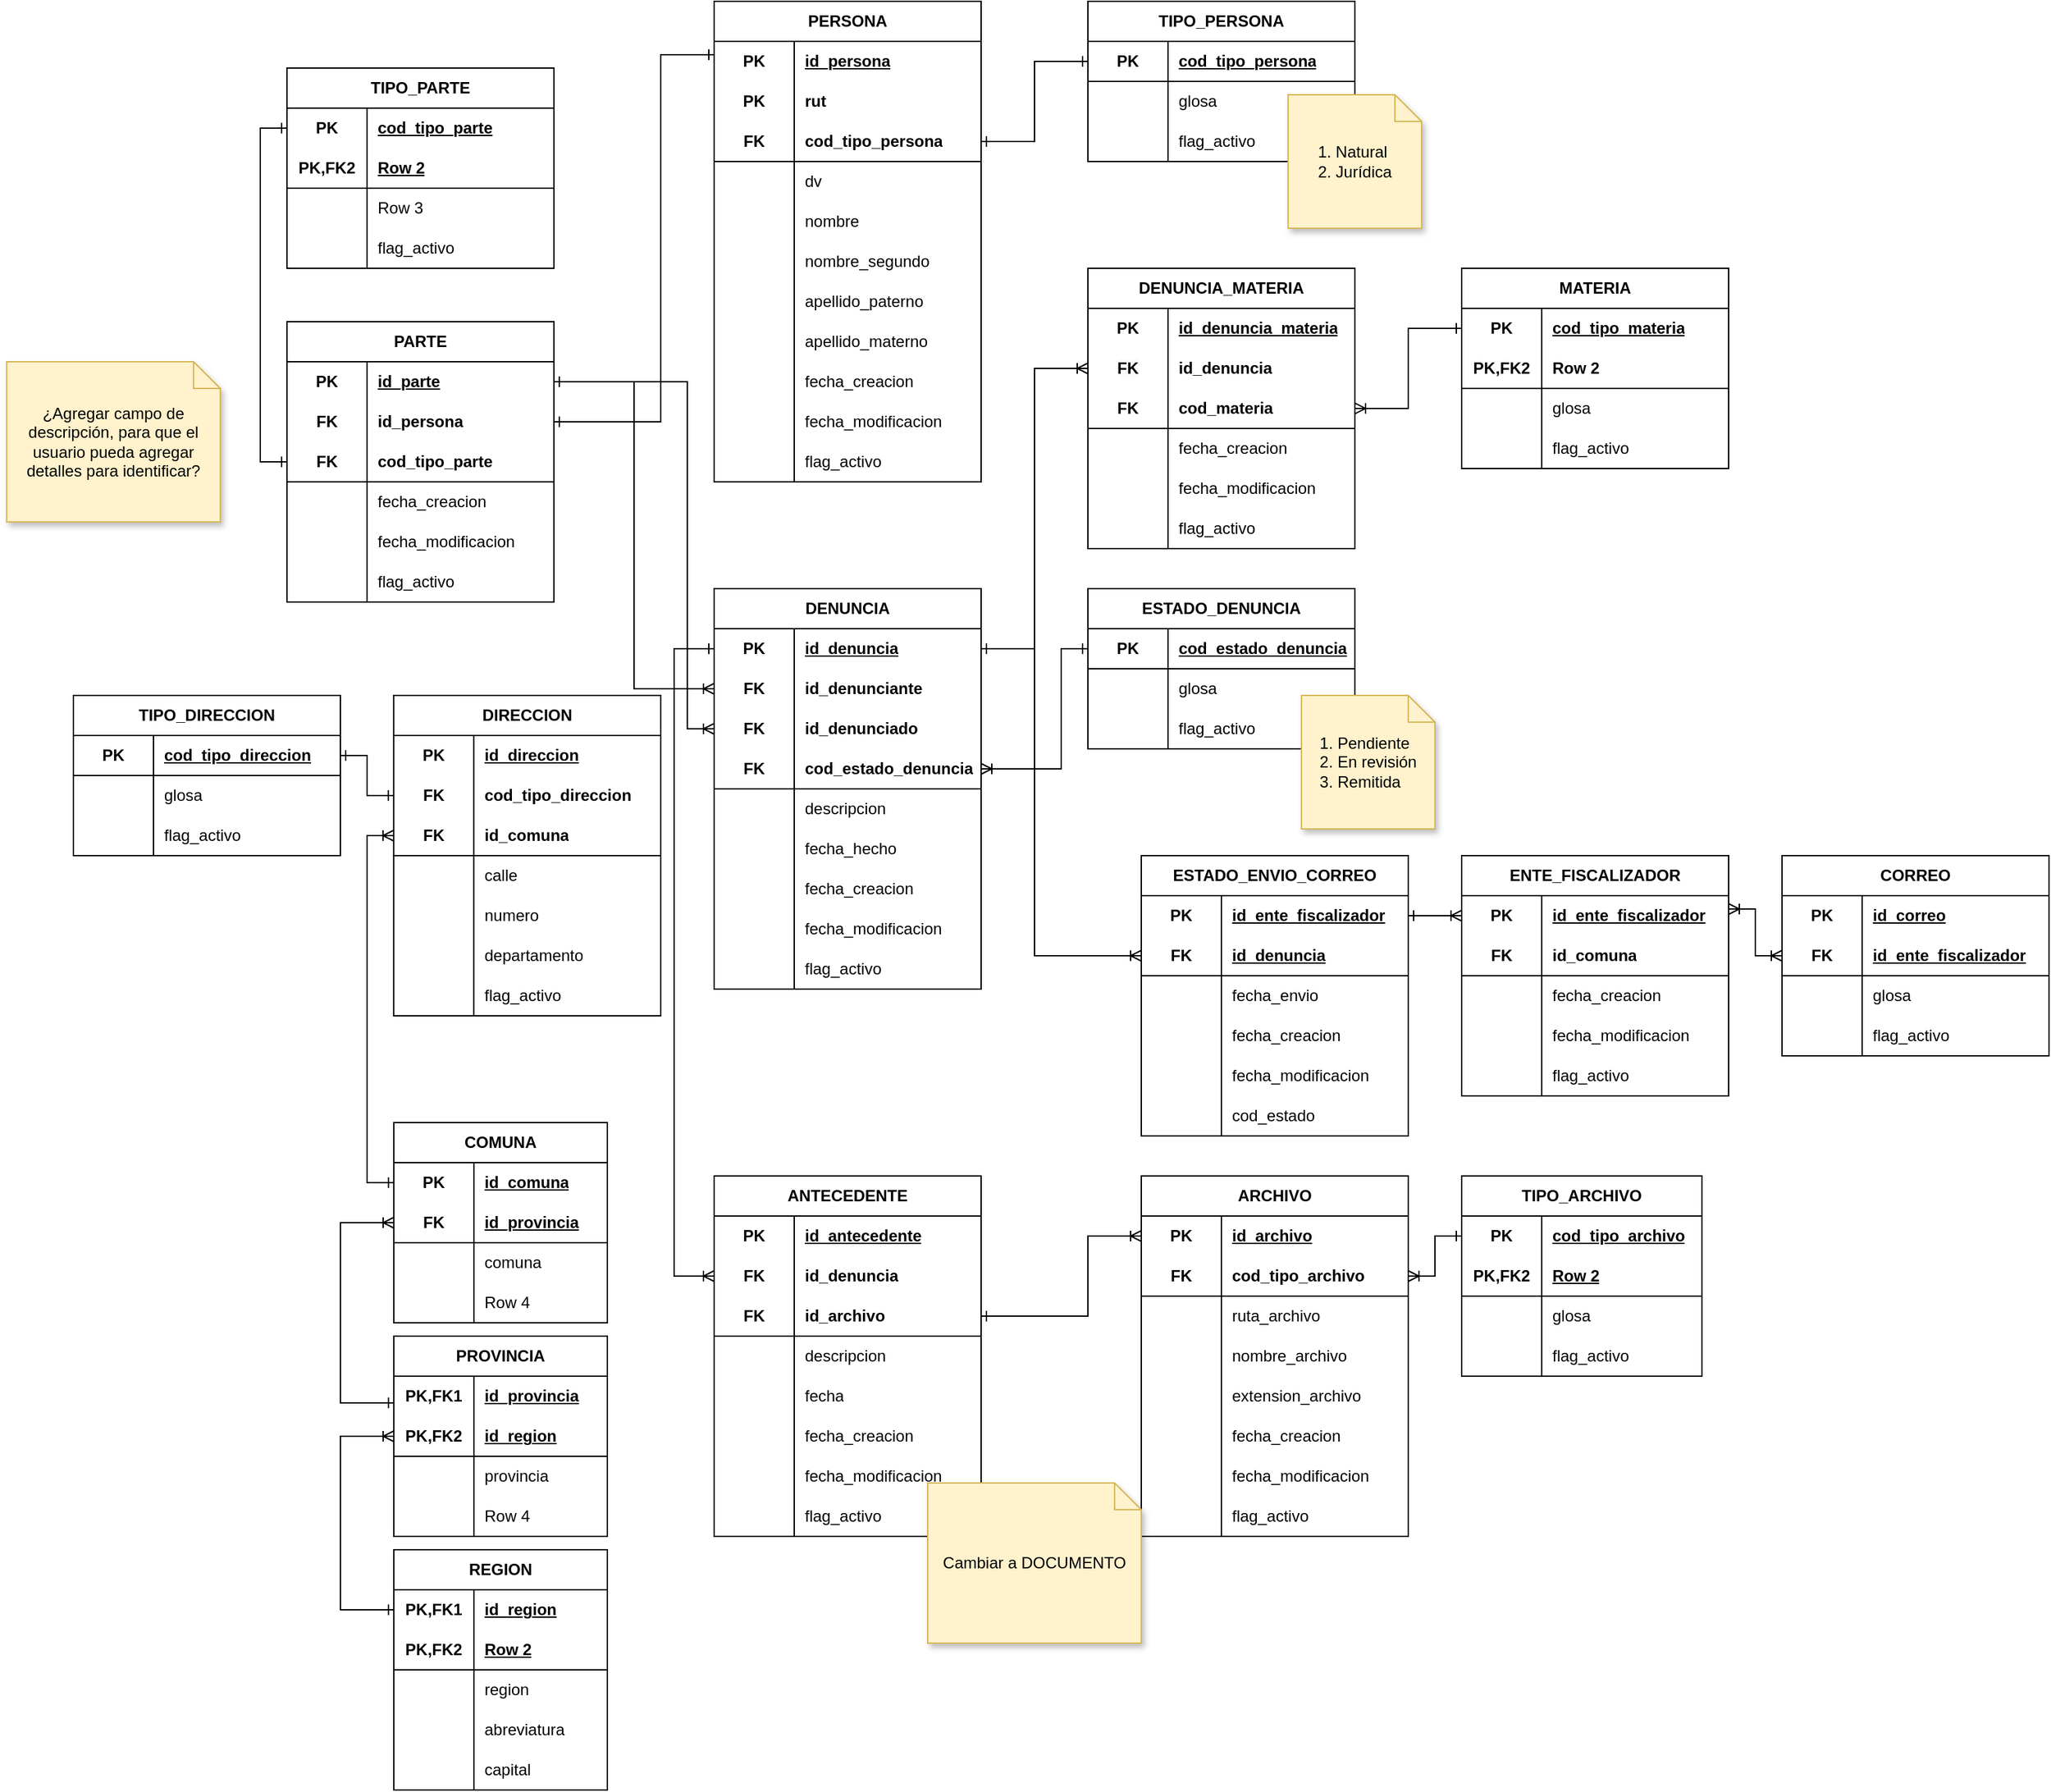 <mxfile version="22.1.2" type="device">
  <diagram name="Page-1" id="CpqdUaT4-oj_t1N33Mlo">
    <mxGraphModel dx="2056" dy="734" grid="1" gridSize="10" guides="1" tooltips="1" connect="1" arrows="1" fold="1" page="1" pageScale="1" pageWidth="1100" pageHeight="850" math="0" shadow="0">
      <root>
        <mxCell id="0" />
        <mxCell id="1" parent="0" />
        <mxCell id="QxJRPxMJet-DMWclTAMe-1" value="PARTE" style="shape=table;startSize=30;container=1;collapsible=1;childLayout=tableLayout;fixedRows=1;rowLines=0;fontStyle=1;align=center;resizeLast=1;html=1;whiteSpace=wrap;movable=1;resizable=1;rotatable=1;deletable=1;editable=1;locked=0;connectable=1;" parent="1" vertex="1">
          <mxGeometry x="199.98" y="280" width="200" height="210" as="geometry" />
        </mxCell>
        <mxCell id="QxJRPxMJet-DMWclTAMe-2" value="" style="shape=tableRow;horizontal=0;startSize=0;swimlaneHead=0;swimlaneBody=0;fillColor=none;collapsible=0;dropTarget=0;points=[[0,0.5],[1,0.5]];portConstraint=eastwest;top=0;left=0;right=0;bottom=0;html=1;" parent="QxJRPxMJet-DMWclTAMe-1" vertex="1">
          <mxGeometry y="30" width="200" height="30" as="geometry" />
        </mxCell>
        <mxCell id="QxJRPxMJet-DMWclTAMe-3" value="PK" style="shape=partialRectangle;connectable=0;fillColor=none;top=0;left=0;bottom=0;right=0;fontStyle=1;overflow=hidden;html=1;whiteSpace=wrap;" parent="QxJRPxMJet-DMWclTAMe-2" vertex="1">
          <mxGeometry width="60" height="30" as="geometry">
            <mxRectangle width="60" height="30" as="alternateBounds" />
          </mxGeometry>
        </mxCell>
        <mxCell id="QxJRPxMJet-DMWclTAMe-4" value="id_parte" style="shape=partialRectangle;connectable=0;fillColor=none;top=0;left=0;bottom=0;right=0;align=left;spacingLeft=6;fontStyle=5;overflow=hidden;html=1;whiteSpace=wrap;" parent="QxJRPxMJet-DMWclTAMe-2" vertex="1">
          <mxGeometry x="60" width="140" height="30" as="geometry">
            <mxRectangle width="140" height="30" as="alternateBounds" />
          </mxGeometry>
        </mxCell>
        <mxCell id="QxJRPxMJet-DMWclTAMe-193" value="" style="shape=tableRow;horizontal=0;startSize=0;swimlaneHead=0;swimlaneBody=0;fillColor=none;collapsible=0;dropTarget=0;points=[[0,0.5],[1,0.5]];portConstraint=eastwest;top=0;left=0;right=0;bottom=0;html=1;" parent="QxJRPxMJet-DMWclTAMe-1" vertex="1">
          <mxGeometry y="60" width="200" height="30" as="geometry" />
        </mxCell>
        <mxCell id="QxJRPxMJet-DMWclTAMe-194" value="FK" style="shape=partialRectangle;connectable=0;fillColor=none;top=0;left=0;bottom=0;right=0;fontStyle=1;overflow=hidden;html=1;whiteSpace=wrap;" parent="QxJRPxMJet-DMWclTAMe-193" vertex="1">
          <mxGeometry width="60" height="30" as="geometry">
            <mxRectangle width="60" height="30" as="alternateBounds" />
          </mxGeometry>
        </mxCell>
        <mxCell id="QxJRPxMJet-DMWclTAMe-195" value="id_persona" style="shape=partialRectangle;connectable=0;fillColor=none;top=0;left=0;bottom=0;right=0;align=left;spacingLeft=6;fontStyle=1;overflow=hidden;html=1;whiteSpace=wrap;" parent="QxJRPxMJet-DMWclTAMe-193" vertex="1">
          <mxGeometry x="60" width="140" height="30" as="geometry">
            <mxRectangle width="140" height="30" as="alternateBounds" />
          </mxGeometry>
        </mxCell>
        <mxCell id="QxJRPxMJet-DMWclTAMe-5" value="" style="shape=tableRow;horizontal=0;startSize=0;swimlaneHead=0;swimlaneBody=0;fillColor=none;collapsible=0;dropTarget=0;points=[[0,0.5],[1,0.5]];portConstraint=eastwest;top=0;left=0;right=0;bottom=1;html=1;" parent="QxJRPxMJet-DMWclTAMe-1" vertex="1">
          <mxGeometry y="90" width="200" height="30" as="geometry" />
        </mxCell>
        <mxCell id="QxJRPxMJet-DMWclTAMe-6" value="FK" style="shape=partialRectangle;connectable=0;fillColor=none;top=0;left=0;bottom=0;right=0;fontStyle=1;overflow=hidden;html=1;whiteSpace=wrap;" parent="QxJRPxMJet-DMWclTAMe-5" vertex="1">
          <mxGeometry width="60" height="30" as="geometry">
            <mxRectangle width="60" height="30" as="alternateBounds" />
          </mxGeometry>
        </mxCell>
        <mxCell id="QxJRPxMJet-DMWclTAMe-7" value="cod_tipo_parte" style="shape=partialRectangle;connectable=0;fillColor=none;top=0;left=0;bottom=0;right=0;align=left;spacingLeft=6;fontStyle=1;overflow=hidden;html=1;whiteSpace=wrap;" parent="QxJRPxMJet-DMWclTAMe-5" vertex="1">
          <mxGeometry x="60" width="140" height="30" as="geometry">
            <mxRectangle width="140" height="30" as="alternateBounds" />
          </mxGeometry>
        </mxCell>
        <mxCell id="QxJRPxMJet-DMWclTAMe-8" value="" style="shape=tableRow;horizontal=0;startSize=0;swimlaneHead=0;swimlaneBody=0;fillColor=none;collapsible=0;dropTarget=0;points=[[0,0.5],[1,0.5]];portConstraint=eastwest;top=0;left=0;right=0;bottom=0;html=1;" parent="QxJRPxMJet-DMWclTAMe-1" vertex="1">
          <mxGeometry y="120" width="200" height="30" as="geometry" />
        </mxCell>
        <mxCell id="QxJRPxMJet-DMWclTAMe-9" value="" style="shape=partialRectangle;connectable=0;fillColor=none;top=0;left=0;bottom=0;right=0;editable=1;overflow=hidden;html=1;whiteSpace=wrap;" parent="QxJRPxMJet-DMWclTAMe-8" vertex="1">
          <mxGeometry width="60" height="30" as="geometry">
            <mxRectangle width="60" height="30" as="alternateBounds" />
          </mxGeometry>
        </mxCell>
        <mxCell id="QxJRPxMJet-DMWclTAMe-10" value="fecha_creacion" style="shape=partialRectangle;connectable=0;fillColor=none;top=0;left=0;bottom=0;right=0;align=left;spacingLeft=6;overflow=hidden;html=1;whiteSpace=wrap;" parent="QxJRPxMJet-DMWclTAMe-8" vertex="1">
          <mxGeometry x="60" width="140" height="30" as="geometry">
            <mxRectangle width="140" height="30" as="alternateBounds" />
          </mxGeometry>
        </mxCell>
        <mxCell id="QxJRPxMJet-DMWclTAMe-11" value="" style="shape=tableRow;horizontal=0;startSize=0;swimlaneHead=0;swimlaneBody=0;fillColor=none;collapsible=0;dropTarget=0;points=[[0,0.5],[1,0.5]];portConstraint=eastwest;top=0;left=0;right=0;bottom=0;html=1;" parent="QxJRPxMJet-DMWclTAMe-1" vertex="1">
          <mxGeometry y="150" width="200" height="30" as="geometry" />
        </mxCell>
        <mxCell id="QxJRPxMJet-DMWclTAMe-12" value="" style="shape=partialRectangle;connectable=0;fillColor=none;top=0;left=0;bottom=0;right=0;editable=1;overflow=hidden;html=1;whiteSpace=wrap;" parent="QxJRPxMJet-DMWclTAMe-11" vertex="1">
          <mxGeometry width="60" height="30" as="geometry">
            <mxRectangle width="60" height="30" as="alternateBounds" />
          </mxGeometry>
        </mxCell>
        <mxCell id="QxJRPxMJet-DMWclTAMe-13" value="fecha_modificacion" style="shape=partialRectangle;connectable=0;fillColor=none;top=0;left=0;bottom=0;right=0;align=left;spacingLeft=6;overflow=hidden;html=1;whiteSpace=wrap;" parent="QxJRPxMJet-DMWclTAMe-11" vertex="1">
          <mxGeometry x="60" width="140" height="30" as="geometry">
            <mxRectangle width="140" height="30" as="alternateBounds" />
          </mxGeometry>
        </mxCell>
        <mxCell id="QxJRPxMJet-DMWclTAMe-315" value="" style="shape=tableRow;horizontal=0;startSize=0;swimlaneHead=0;swimlaneBody=0;fillColor=none;collapsible=0;dropTarget=0;points=[[0,0.5],[1,0.5]];portConstraint=eastwest;top=0;left=0;right=0;bottom=0;html=1;" parent="QxJRPxMJet-DMWclTAMe-1" vertex="1">
          <mxGeometry y="180" width="200" height="30" as="geometry" />
        </mxCell>
        <mxCell id="QxJRPxMJet-DMWclTAMe-316" value="" style="shape=partialRectangle;connectable=0;fillColor=none;top=0;left=0;bottom=0;right=0;editable=1;overflow=hidden;html=1;whiteSpace=wrap;" parent="QxJRPxMJet-DMWclTAMe-315" vertex="1">
          <mxGeometry width="60" height="30" as="geometry">
            <mxRectangle width="60" height="30" as="alternateBounds" />
          </mxGeometry>
        </mxCell>
        <mxCell id="QxJRPxMJet-DMWclTAMe-317" value="flag_activo" style="shape=partialRectangle;connectable=0;fillColor=none;top=0;left=0;bottom=0;right=0;align=left;spacingLeft=6;overflow=hidden;html=1;whiteSpace=wrap;" parent="QxJRPxMJet-DMWclTAMe-315" vertex="1">
          <mxGeometry x="60" width="140" height="30" as="geometry">
            <mxRectangle width="140" height="30" as="alternateBounds" />
          </mxGeometry>
        </mxCell>
        <mxCell id="QxJRPxMJet-DMWclTAMe-27" value="PERSONA" style="shape=table;startSize=30;container=1;collapsible=1;childLayout=tableLayout;fixedRows=1;rowLines=0;fontStyle=1;align=center;resizeLast=1;html=1;whiteSpace=wrap;" parent="1" vertex="1">
          <mxGeometry x="520" y="40" width="200" height="360" as="geometry" />
        </mxCell>
        <mxCell id="QxJRPxMJet-DMWclTAMe-28" value="" style="shape=tableRow;horizontal=0;startSize=0;swimlaneHead=0;swimlaneBody=0;fillColor=none;collapsible=0;dropTarget=0;points=[[0,0.5],[1,0.5]];portConstraint=eastwest;top=0;left=0;right=0;bottom=0;html=1;" parent="QxJRPxMJet-DMWclTAMe-27" vertex="1">
          <mxGeometry y="30" width="200" height="30" as="geometry" />
        </mxCell>
        <mxCell id="QxJRPxMJet-DMWclTAMe-29" value="PK" style="shape=partialRectangle;connectable=0;fillColor=none;top=0;left=0;bottom=0;right=0;fontStyle=1;overflow=hidden;html=1;whiteSpace=wrap;" parent="QxJRPxMJet-DMWclTAMe-28" vertex="1">
          <mxGeometry width="60" height="30" as="geometry">
            <mxRectangle width="60" height="30" as="alternateBounds" />
          </mxGeometry>
        </mxCell>
        <mxCell id="QxJRPxMJet-DMWclTAMe-30" value="id_persona" style="shape=partialRectangle;connectable=0;fillColor=none;top=0;left=0;bottom=0;right=0;align=left;spacingLeft=6;fontStyle=5;overflow=hidden;html=1;whiteSpace=wrap;" parent="QxJRPxMJet-DMWclTAMe-28" vertex="1">
          <mxGeometry x="60" width="140" height="30" as="geometry">
            <mxRectangle width="140" height="30" as="alternateBounds" />
          </mxGeometry>
        </mxCell>
        <mxCell id="QxJRPxMJet-DMWclTAMe-288" value="" style="shape=tableRow;horizontal=0;startSize=0;swimlaneHead=0;swimlaneBody=0;fillColor=none;collapsible=0;dropTarget=0;points=[[0,0.5],[1,0.5]];portConstraint=eastwest;top=0;left=0;right=0;bottom=0;html=1;" parent="QxJRPxMJet-DMWclTAMe-27" vertex="1">
          <mxGeometry y="60" width="200" height="30" as="geometry" />
        </mxCell>
        <mxCell id="QxJRPxMJet-DMWclTAMe-289" value="PK" style="shape=partialRectangle;connectable=0;fillColor=none;top=0;left=0;bottom=0;right=0;fontStyle=1;overflow=hidden;html=1;whiteSpace=wrap;" parent="QxJRPxMJet-DMWclTAMe-288" vertex="1">
          <mxGeometry width="60" height="30" as="geometry">
            <mxRectangle width="60" height="30" as="alternateBounds" />
          </mxGeometry>
        </mxCell>
        <mxCell id="QxJRPxMJet-DMWclTAMe-290" value="rut" style="shape=partialRectangle;connectable=0;fillColor=none;top=0;left=0;bottom=0;right=0;align=left;spacingLeft=6;fontStyle=1;overflow=hidden;html=1;whiteSpace=wrap;" parent="QxJRPxMJet-DMWclTAMe-288" vertex="1">
          <mxGeometry x="60" width="140" height="30" as="geometry">
            <mxRectangle width="140" height="30" as="alternateBounds" />
          </mxGeometry>
        </mxCell>
        <mxCell id="QxJRPxMJet-DMWclTAMe-31" value="" style="shape=tableRow;horizontal=0;startSize=0;swimlaneHead=0;swimlaneBody=0;fillColor=none;collapsible=0;dropTarget=0;points=[[0,0.5],[1,0.5]];portConstraint=eastwest;top=0;left=0;right=0;bottom=1;html=1;" parent="QxJRPxMJet-DMWclTAMe-27" vertex="1">
          <mxGeometry y="90" width="200" height="30" as="geometry" />
        </mxCell>
        <mxCell id="QxJRPxMJet-DMWclTAMe-32" value="FK" style="shape=partialRectangle;connectable=0;fillColor=none;top=0;left=0;bottom=0;right=0;fontStyle=1;overflow=hidden;html=1;whiteSpace=wrap;" parent="QxJRPxMJet-DMWclTAMe-31" vertex="1">
          <mxGeometry width="60" height="30" as="geometry">
            <mxRectangle width="60" height="30" as="alternateBounds" />
          </mxGeometry>
        </mxCell>
        <mxCell id="QxJRPxMJet-DMWclTAMe-33" value="cod_tipo_persona" style="shape=partialRectangle;connectable=0;fillColor=none;top=0;left=0;bottom=0;right=0;align=left;spacingLeft=6;fontStyle=1;overflow=hidden;html=1;whiteSpace=wrap;" parent="QxJRPxMJet-DMWclTAMe-31" vertex="1">
          <mxGeometry x="60" width="140" height="30" as="geometry">
            <mxRectangle width="140" height="30" as="alternateBounds" />
          </mxGeometry>
        </mxCell>
        <mxCell id="QxJRPxMJet-DMWclTAMe-34" value="" style="shape=tableRow;horizontal=0;startSize=0;swimlaneHead=0;swimlaneBody=0;fillColor=none;collapsible=0;dropTarget=0;points=[[0,0.5],[1,0.5]];portConstraint=eastwest;top=0;left=0;right=0;bottom=0;html=1;" parent="QxJRPxMJet-DMWclTAMe-27" vertex="1">
          <mxGeometry y="120" width="200" height="30" as="geometry" />
        </mxCell>
        <mxCell id="QxJRPxMJet-DMWclTAMe-35" value="" style="shape=partialRectangle;connectable=0;fillColor=none;top=0;left=0;bottom=0;right=0;editable=1;overflow=hidden;html=1;whiteSpace=wrap;" parent="QxJRPxMJet-DMWclTAMe-34" vertex="1">
          <mxGeometry width="60" height="30" as="geometry">
            <mxRectangle width="60" height="30" as="alternateBounds" />
          </mxGeometry>
        </mxCell>
        <mxCell id="QxJRPxMJet-DMWclTAMe-36" value="dv" style="shape=partialRectangle;connectable=0;fillColor=none;top=0;left=0;bottom=0;right=0;align=left;spacingLeft=6;overflow=hidden;html=1;whiteSpace=wrap;" parent="QxJRPxMJet-DMWclTAMe-34" vertex="1">
          <mxGeometry x="60" width="140" height="30" as="geometry">
            <mxRectangle width="140" height="30" as="alternateBounds" />
          </mxGeometry>
        </mxCell>
        <mxCell id="QxJRPxMJet-DMWclTAMe-37" value="" style="shape=tableRow;horizontal=0;startSize=0;swimlaneHead=0;swimlaneBody=0;fillColor=none;collapsible=0;dropTarget=0;points=[[0,0.5],[1,0.5]];portConstraint=eastwest;top=0;left=0;right=0;bottom=0;html=1;" parent="QxJRPxMJet-DMWclTAMe-27" vertex="1">
          <mxGeometry y="150" width="200" height="30" as="geometry" />
        </mxCell>
        <mxCell id="QxJRPxMJet-DMWclTAMe-38" value="" style="shape=partialRectangle;connectable=0;fillColor=none;top=0;left=0;bottom=0;right=0;editable=1;overflow=hidden;html=1;whiteSpace=wrap;" parent="QxJRPxMJet-DMWclTAMe-37" vertex="1">
          <mxGeometry width="60" height="30" as="geometry">
            <mxRectangle width="60" height="30" as="alternateBounds" />
          </mxGeometry>
        </mxCell>
        <mxCell id="QxJRPxMJet-DMWclTAMe-39" value="nombre" style="shape=partialRectangle;connectable=0;fillColor=none;top=0;left=0;bottom=0;right=0;align=left;spacingLeft=6;overflow=hidden;html=1;whiteSpace=wrap;" parent="QxJRPxMJet-DMWclTAMe-37" vertex="1">
          <mxGeometry x="60" width="140" height="30" as="geometry">
            <mxRectangle width="140" height="30" as="alternateBounds" />
          </mxGeometry>
        </mxCell>
        <mxCell id="QxJRPxMJet-DMWclTAMe-291" value="" style="shape=tableRow;horizontal=0;startSize=0;swimlaneHead=0;swimlaneBody=0;fillColor=none;collapsible=0;dropTarget=0;points=[[0,0.5],[1,0.5]];portConstraint=eastwest;top=0;left=0;right=0;bottom=0;html=1;" parent="QxJRPxMJet-DMWclTAMe-27" vertex="1">
          <mxGeometry y="180" width="200" height="30" as="geometry" />
        </mxCell>
        <mxCell id="QxJRPxMJet-DMWclTAMe-292" value="" style="shape=partialRectangle;connectable=0;fillColor=none;top=0;left=0;bottom=0;right=0;editable=1;overflow=hidden;html=1;whiteSpace=wrap;" parent="QxJRPxMJet-DMWclTAMe-291" vertex="1">
          <mxGeometry width="60" height="30" as="geometry">
            <mxRectangle width="60" height="30" as="alternateBounds" />
          </mxGeometry>
        </mxCell>
        <mxCell id="QxJRPxMJet-DMWclTAMe-293" value="nombre_segundo" style="shape=partialRectangle;connectable=0;fillColor=none;top=0;left=0;bottom=0;right=0;align=left;spacingLeft=6;overflow=hidden;html=1;whiteSpace=wrap;" parent="QxJRPxMJet-DMWclTAMe-291" vertex="1">
          <mxGeometry x="60" width="140" height="30" as="geometry">
            <mxRectangle width="140" height="30" as="alternateBounds" />
          </mxGeometry>
        </mxCell>
        <mxCell id="QxJRPxMJet-DMWclTAMe-294" value="" style="shape=tableRow;horizontal=0;startSize=0;swimlaneHead=0;swimlaneBody=0;fillColor=none;collapsible=0;dropTarget=0;points=[[0,0.5],[1,0.5]];portConstraint=eastwest;top=0;left=0;right=0;bottom=0;html=1;" parent="QxJRPxMJet-DMWclTAMe-27" vertex="1">
          <mxGeometry y="210" width="200" height="30" as="geometry" />
        </mxCell>
        <mxCell id="QxJRPxMJet-DMWclTAMe-295" value="" style="shape=partialRectangle;connectable=0;fillColor=none;top=0;left=0;bottom=0;right=0;editable=1;overflow=hidden;html=1;whiteSpace=wrap;" parent="QxJRPxMJet-DMWclTAMe-294" vertex="1">
          <mxGeometry width="60" height="30" as="geometry">
            <mxRectangle width="60" height="30" as="alternateBounds" />
          </mxGeometry>
        </mxCell>
        <mxCell id="QxJRPxMJet-DMWclTAMe-296" value="apellido_paterno" style="shape=partialRectangle;connectable=0;fillColor=none;top=0;left=0;bottom=0;right=0;align=left;spacingLeft=6;overflow=hidden;html=1;whiteSpace=wrap;" parent="QxJRPxMJet-DMWclTAMe-294" vertex="1">
          <mxGeometry x="60" width="140" height="30" as="geometry">
            <mxRectangle width="140" height="30" as="alternateBounds" />
          </mxGeometry>
        </mxCell>
        <mxCell id="QxJRPxMJet-DMWclTAMe-297" value="" style="shape=tableRow;horizontal=0;startSize=0;swimlaneHead=0;swimlaneBody=0;fillColor=none;collapsible=0;dropTarget=0;points=[[0,0.5],[1,0.5]];portConstraint=eastwest;top=0;left=0;right=0;bottom=0;html=1;" parent="QxJRPxMJet-DMWclTAMe-27" vertex="1">
          <mxGeometry y="240" width="200" height="30" as="geometry" />
        </mxCell>
        <mxCell id="QxJRPxMJet-DMWclTAMe-298" value="" style="shape=partialRectangle;connectable=0;fillColor=none;top=0;left=0;bottom=0;right=0;editable=1;overflow=hidden;html=1;whiteSpace=wrap;" parent="QxJRPxMJet-DMWclTAMe-297" vertex="1">
          <mxGeometry width="60" height="30" as="geometry">
            <mxRectangle width="60" height="30" as="alternateBounds" />
          </mxGeometry>
        </mxCell>
        <mxCell id="QxJRPxMJet-DMWclTAMe-299" value="apellido_materno" style="shape=partialRectangle;connectable=0;fillColor=none;top=0;left=0;bottom=0;right=0;align=left;spacingLeft=6;overflow=hidden;html=1;whiteSpace=wrap;" parent="QxJRPxMJet-DMWclTAMe-297" vertex="1">
          <mxGeometry x="60" width="140" height="30" as="geometry">
            <mxRectangle width="140" height="30" as="alternateBounds" />
          </mxGeometry>
        </mxCell>
        <mxCell id="QxJRPxMJet-DMWclTAMe-300" value="" style="shape=tableRow;horizontal=0;startSize=0;swimlaneHead=0;swimlaneBody=0;fillColor=none;collapsible=0;dropTarget=0;points=[[0,0.5],[1,0.5]];portConstraint=eastwest;top=0;left=0;right=0;bottom=0;html=1;" parent="QxJRPxMJet-DMWclTAMe-27" vertex="1">
          <mxGeometry y="270" width="200" height="30" as="geometry" />
        </mxCell>
        <mxCell id="QxJRPxMJet-DMWclTAMe-301" value="" style="shape=partialRectangle;connectable=0;fillColor=none;top=0;left=0;bottom=0;right=0;editable=1;overflow=hidden;html=1;whiteSpace=wrap;" parent="QxJRPxMJet-DMWclTAMe-300" vertex="1">
          <mxGeometry width="60" height="30" as="geometry">
            <mxRectangle width="60" height="30" as="alternateBounds" />
          </mxGeometry>
        </mxCell>
        <mxCell id="QxJRPxMJet-DMWclTAMe-302" value="fecha_creacion" style="shape=partialRectangle;connectable=0;fillColor=none;top=0;left=0;bottom=0;right=0;align=left;spacingLeft=6;overflow=hidden;html=1;whiteSpace=wrap;" parent="QxJRPxMJet-DMWclTAMe-300" vertex="1">
          <mxGeometry x="60" width="140" height="30" as="geometry">
            <mxRectangle width="140" height="30" as="alternateBounds" />
          </mxGeometry>
        </mxCell>
        <mxCell id="QxJRPxMJet-DMWclTAMe-303" value="" style="shape=tableRow;horizontal=0;startSize=0;swimlaneHead=0;swimlaneBody=0;fillColor=none;collapsible=0;dropTarget=0;points=[[0,0.5],[1,0.5]];portConstraint=eastwest;top=0;left=0;right=0;bottom=0;html=1;" parent="QxJRPxMJet-DMWclTAMe-27" vertex="1">
          <mxGeometry y="300" width="200" height="30" as="geometry" />
        </mxCell>
        <mxCell id="QxJRPxMJet-DMWclTAMe-304" value="" style="shape=partialRectangle;connectable=0;fillColor=none;top=0;left=0;bottom=0;right=0;editable=1;overflow=hidden;html=1;whiteSpace=wrap;" parent="QxJRPxMJet-DMWclTAMe-303" vertex="1">
          <mxGeometry width="60" height="30" as="geometry">
            <mxRectangle width="60" height="30" as="alternateBounds" />
          </mxGeometry>
        </mxCell>
        <mxCell id="QxJRPxMJet-DMWclTAMe-305" value="fecha_modificacion" style="shape=partialRectangle;connectable=0;fillColor=none;top=0;left=0;bottom=0;right=0;align=left;spacingLeft=6;overflow=hidden;html=1;whiteSpace=wrap;" parent="QxJRPxMJet-DMWclTAMe-303" vertex="1">
          <mxGeometry x="60" width="140" height="30" as="geometry">
            <mxRectangle width="140" height="30" as="alternateBounds" />
          </mxGeometry>
        </mxCell>
        <mxCell id="QxJRPxMJet-DMWclTAMe-306" value="" style="shape=tableRow;horizontal=0;startSize=0;swimlaneHead=0;swimlaneBody=0;fillColor=none;collapsible=0;dropTarget=0;points=[[0,0.5],[1,0.5]];portConstraint=eastwest;top=0;left=0;right=0;bottom=0;html=1;" parent="QxJRPxMJet-DMWclTAMe-27" vertex="1">
          <mxGeometry y="330" width="200" height="30" as="geometry" />
        </mxCell>
        <mxCell id="QxJRPxMJet-DMWclTAMe-307" value="" style="shape=partialRectangle;connectable=0;fillColor=none;top=0;left=0;bottom=0;right=0;editable=1;overflow=hidden;html=1;whiteSpace=wrap;" parent="QxJRPxMJet-DMWclTAMe-306" vertex="1">
          <mxGeometry width="60" height="30" as="geometry">
            <mxRectangle width="60" height="30" as="alternateBounds" />
          </mxGeometry>
        </mxCell>
        <mxCell id="QxJRPxMJet-DMWclTAMe-308" value="flag_activo" style="shape=partialRectangle;connectable=0;fillColor=none;top=0;left=0;bottom=0;right=0;align=left;spacingLeft=6;overflow=hidden;html=1;whiteSpace=wrap;" parent="QxJRPxMJet-DMWclTAMe-306" vertex="1">
          <mxGeometry x="60" width="140" height="30" as="geometry">
            <mxRectangle width="140" height="30" as="alternateBounds" />
          </mxGeometry>
        </mxCell>
        <mxCell id="QxJRPxMJet-DMWclTAMe-40" value="DENUNCIA" style="shape=table;startSize=30;container=1;collapsible=1;childLayout=tableLayout;fixedRows=1;rowLines=0;fontStyle=1;align=center;resizeLast=1;html=1;whiteSpace=wrap;swimlaneLine=1;" parent="1" vertex="1">
          <mxGeometry x="520" y="480" width="200" height="300" as="geometry" />
        </mxCell>
        <mxCell id="QxJRPxMJet-DMWclTAMe-41" value="" style="shape=tableRow;horizontal=0;startSize=0;swimlaneHead=0;swimlaneBody=0;fillColor=none;collapsible=0;dropTarget=0;points=[[0,0.5],[1,0.5]];portConstraint=eastwest;top=0;left=0;right=0;bottom=0;html=1;" parent="QxJRPxMJet-DMWclTAMe-40" vertex="1">
          <mxGeometry y="30" width="200" height="30" as="geometry" />
        </mxCell>
        <mxCell id="QxJRPxMJet-DMWclTAMe-42" value="PK" style="shape=partialRectangle;connectable=0;fillColor=none;top=0;left=0;bottom=0;right=0;fontStyle=1;overflow=hidden;html=1;whiteSpace=wrap;" parent="QxJRPxMJet-DMWclTAMe-41" vertex="1">
          <mxGeometry width="60" height="30" as="geometry">
            <mxRectangle width="60" height="30" as="alternateBounds" />
          </mxGeometry>
        </mxCell>
        <mxCell id="QxJRPxMJet-DMWclTAMe-43" value="id_denuncia" style="shape=partialRectangle;connectable=0;fillColor=none;top=0;left=0;bottom=0;right=0;align=left;spacingLeft=6;fontStyle=5;overflow=hidden;html=1;whiteSpace=wrap;" parent="QxJRPxMJet-DMWclTAMe-41" vertex="1">
          <mxGeometry x="60" width="140" height="30" as="geometry">
            <mxRectangle width="140" height="30" as="alternateBounds" />
          </mxGeometry>
        </mxCell>
        <mxCell id="QxJRPxMJet-DMWclTAMe-186" value="" style="shape=tableRow;horizontal=0;startSize=0;swimlaneHead=0;swimlaneBody=0;fillColor=none;collapsible=0;dropTarget=0;points=[[0,0.5],[1,0.5]];portConstraint=eastwest;top=0;left=0;right=0;bottom=0;html=1;" parent="QxJRPxMJet-DMWclTAMe-40" vertex="1">
          <mxGeometry y="60" width="200" height="30" as="geometry" />
        </mxCell>
        <mxCell id="QxJRPxMJet-DMWclTAMe-187" value="FK" style="shape=partialRectangle;connectable=0;fillColor=none;top=0;left=0;bottom=0;right=0;fontStyle=1;overflow=hidden;html=1;whiteSpace=wrap;" parent="QxJRPxMJet-DMWclTAMe-186" vertex="1">
          <mxGeometry width="60" height="30" as="geometry">
            <mxRectangle width="60" height="30" as="alternateBounds" />
          </mxGeometry>
        </mxCell>
        <mxCell id="QxJRPxMJet-DMWclTAMe-188" value="id_denunciante" style="shape=partialRectangle;connectable=0;fillColor=none;top=0;left=0;bottom=0;right=0;align=left;spacingLeft=6;fontStyle=1;overflow=hidden;html=1;whiteSpace=wrap;" parent="QxJRPxMJet-DMWclTAMe-186" vertex="1">
          <mxGeometry x="60" width="140" height="30" as="geometry">
            <mxRectangle width="140" height="30" as="alternateBounds" />
          </mxGeometry>
        </mxCell>
        <mxCell id="QxJRPxMJet-DMWclTAMe-207" value="" style="shape=tableRow;horizontal=0;startSize=0;swimlaneHead=0;swimlaneBody=0;fillColor=none;collapsible=0;dropTarget=0;points=[[0,0.5],[1,0.5]];portConstraint=eastwest;top=0;left=0;right=0;bottom=0;html=1;" parent="QxJRPxMJet-DMWclTAMe-40" vertex="1">
          <mxGeometry y="90" width="200" height="30" as="geometry" />
        </mxCell>
        <mxCell id="QxJRPxMJet-DMWclTAMe-208" value="FK" style="shape=partialRectangle;connectable=0;fillColor=none;top=0;left=0;bottom=0;right=0;fontStyle=1;overflow=hidden;html=1;whiteSpace=wrap;" parent="QxJRPxMJet-DMWclTAMe-207" vertex="1">
          <mxGeometry width="60" height="30" as="geometry">
            <mxRectangle width="60" height="30" as="alternateBounds" />
          </mxGeometry>
        </mxCell>
        <mxCell id="QxJRPxMJet-DMWclTAMe-209" value="id_denunciado" style="shape=partialRectangle;connectable=0;fillColor=none;top=0;left=0;bottom=0;right=0;align=left;spacingLeft=6;fontStyle=1;overflow=hidden;html=1;whiteSpace=wrap;" parent="QxJRPxMJet-DMWclTAMe-207" vertex="1">
          <mxGeometry x="60" width="140" height="30" as="geometry">
            <mxRectangle width="140" height="30" as="alternateBounds" />
          </mxGeometry>
        </mxCell>
        <mxCell id="QxJRPxMJet-DMWclTAMe-183" value="" style="shape=tableRow;horizontal=0;startSize=0;swimlaneHead=0;swimlaneBody=0;fillColor=none;collapsible=0;dropTarget=0;points=[[0,0.5],[1,0.5]];portConstraint=eastwest;top=0;left=0;right=0;bottom=1;html=1;strokeColor=inherit;swimlaneLine=0;" parent="QxJRPxMJet-DMWclTAMe-40" vertex="1">
          <mxGeometry y="120" width="200" height="30" as="geometry" />
        </mxCell>
        <mxCell id="QxJRPxMJet-DMWclTAMe-184" value="FK" style="shape=partialRectangle;connectable=0;fillColor=none;top=0;left=0;bottom=0;right=0;fontStyle=1;overflow=hidden;html=1;whiteSpace=wrap;strokeColor=inherit;" parent="QxJRPxMJet-DMWclTAMe-183" vertex="1">
          <mxGeometry width="60" height="30" as="geometry">
            <mxRectangle width="60" height="30" as="alternateBounds" />
          </mxGeometry>
        </mxCell>
        <mxCell id="QxJRPxMJet-DMWclTAMe-185" value="cod_estado_denuncia" style="shape=partialRectangle;connectable=0;fillColor=none;top=0;left=0;bottom=0;right=0;align=left;spacingLeft=6;fontStyle=1;overflow=hidden;html=1;whiteSpace=wrap;strokeColor=inherit;" parent="QxJRPxMJet-DMWclTAMe-183" vertex="1">
          <mxGeometry x="60" width="140" height="30" as="geometry">
            <mxRectangle width="140" height="30" as="alternateBounds" />
          </mxGeometry>
        </mxCell>
        <mxCell id="QxJRPxMJet-DMWclTAMe-223" value="" style="shape=tableRow;horizontal=0;startSize=0;swimlaneHead=0;swimlaneBody=0;fillColor=none;collapsible=0;dropTarget=0;points=[[0,0.5],[1,0.5]];portConstraint=eastwest;top=0;left=0;right=0;bottom=0;html=1;" parent="QxJRPxMJet-DMWclTAMe-40" vertex="1">
          <mxGeometry y="150" width="200" height="30" as="geometry" />
        </mxCell>
        <mxCell id="QxJRPxMJet-DMWclTAMe-224" value="" style="shape=partialRectangle;connectable=0;fillColor=none;top=0;left=0;bottom=0;right=0;editable=1;overflow=hidden;html=1;whiteSpace=wrap;" parent="QxJRPxMJet-DMWclTAMe-223" vertex="1">
          <mxGeometry width="60" height="30" as="geometry">
            <mxRectangle width="60" height="30" as="alternateBounds" />
          </mxGeometry>
        </mxCell>
        <mxCell id="QxJRPxMJet-DMWclTAMe-225" value="descripcion" style="shape=partialRectangle;connectable=0;fillColor=none;top=0;left=0;bottom=0;right=0;align=left;spacingLeft=6;overflow=hidden;html=1;whiteSpace=wrap;" parent="QxJRPxMJet-DMWclTAMe-223" vertex="1">
          <mxGeometry x="60" width="140" height="30" as="geometry">
            <mxRectangle width="140" height="30" as="alternateBounds" />
          </mxGeometry>
        </mxCell>
        <mxCell id="QxJRPxMJet-DMWclTAMe-47" value="" style="shape=tableRow;horizontal=0;startSize=0;swimlaneHead=0;swimlaneBody=0;fillColor=none;collapsible=0;dropTarget=0;points=[[0,0.5],[1,0.5]];portConstraint=eastwest;top=0;left=0;right=0;bottom=0;html=1;" parent="QxJRPxMJet-DMWclTAMe-40" vertex="1">
          <mxGeometry y="180" width="200" height="30" as="geometry" />
        </mxCell>
        <mxCell id="QxJRPxMJet-DMWclTAMe-48" value="" style="shape=partialRectangle;connectable=0;fillColor=none;top=0;left=0;bottom=0;right=0;editable=1;overflow=hidden;html=1;whiteSpace=wrap;" parent="QxJRPxMJet-DMWclTAMe-47" vertex="1">
          <mxGeometry width="60" height="30" as="geometry">
            <mxRectangle width="60" height="30" as="alternateBounds" />
          </mxGeometry>
        </mxCell>
        <mxCell id="QxJRPxMJet-DMWclTAMe-49" value="fecha_hecho" style="shape=partialRectangle;connectable=0;fillColor=none;top=0;left=0;bottom=0;right=0;align=left;spacingLeft=6;overflow=hidden;html=1;whiteSpace=wrap;" parent="QxJRPxMJet-DMWclTAMe-47" vertex="1">
          <mxGeometry x="60" width="140" height="30" as="geometry">
            <mxRectangle width="140" height="30" as="alternateBounds" />
          </mxGeometry>
        </mxCell>
        <mxCell id="QxJRPxMJet-DMWclTAMe-50" value="" style="shape=tableRow;horizontal=0;startSize=0;swimlaneHead=0;swimlaneBody=0;fillColor=none;collapsible=0;dropTarget=0;points=[[0,0.5],[1,0.5]];portConstraint=eastwest;top=0;left=0;right=0;bottom=0;html=1;" parent="QxJRPxMJet-DMWclTAMe-40" vertex="1">
          <mxGeometry y="210" width="200" height="30" as="geometry" />
        </mxCell>
        <mxCell id="QxJRPxMJet-DMWclTAMe-51" value="" style="shape=partialRectangle;connectable=0;fillColor=none;top=0;left=0;bottom=0;right=0;editable=1;overflow=hidden;html=1;whiteSpace=wrap;" parent="QxJRPxMJet-DMWclTAMe-50" vertex="1">
          <mxGeometry width="60" height="30" as="geometry">
            <mxRectangle width="60" height="30" as="alternateBounds" />
          </mxGeometry>
        </mxCell>
        <mxCell id="QxJRPxMJet-DMWclTAMe-52" value="fecha_creacion" style="shape=partialRectangle;connectable=0;fillColor=none;top=0;left=0;bottom=0;right=0;align=left;spacingLeft=6;overflow=hidden;html=1;whiteSpace=wrap;" parent="QxJRPxMJet-DMWclTAMe-50" vertex="1">
          <mxGeometry x="60" width="140" height="30" as="geometry">
            <mxRectangle width="140" height="30" as="alternateBounds" />
          </mxGeometry>
        </mxCell>
        <mxCell id="QxJRPxMJet-DMWclTAMe-220" value="" style="shape=tableRow;horizontal=0;startSize=0;swimlaneHead=0;swimlaneBody=0;fillColor=none;collapsible=0;dropTarget=0;points=[[0,0.5],[1,0.5]];portConstraint=eastwest;top=0;left=0;right=0;bottom=0;html=1;" parent="QxJRPxMJet-DMWclTAMe-40" vertex="1">
          <mxGeometry y="240" width="200" height="30" as="geometry" />
        </mxCell>
        <mxCell id="QxJRPxMJet-DMWclTAMe-221" value="" style="shape=partialRectangle;connectable=0;fillColor=none;top=0;left=0;bottom=0;right=0;editable=1;overflow=hidden;html=1;whiteSpace=wrap;" parent="QxJRPxMJet-DMWclTAMe-220" vertex="1">
          <mxGeometry width="60" height="30" as="geometry">
            <mxRectangle width="60" height="30" as="alternateBounds" />
          </mxGeometry>
        </mxCell>
        <mxCell id="QxJRPxMJet-DMWclTAMe-222" value="fecha_modificacion" style="shape=partialRectangle;connectable=0;fillColor=none;top=0;left=0;bottom=0;right=0;align=left;spacingLeft=6;overflow=hidden;html=1;whiteSpace=wrap;" parent="QxJRPxMJet-DMWclTAMe-220" vertex="1">
          <mxGeometry x="60" width="140" height="30" as="geometry">
            <mxRectangle width="140" height="30" as="alternateBounds" />
          </mxGeometry>
        </mxCell>
        <mxCell id="QxJRPxMJet-DMWclTAMe-282" value="" style="shape=tableRow;horizontal=0;startSize=0;swimlaneHead=0;swimlaneBody=0;fillColor=none;collapsible=0;dropTarget=0;points=[[0,0.5],[1,0.5]];portConstraint=eastwest;top=0;left=0;right=0;bottom=0;html=1;" parent="QxJRPxMJet-DMWclTAMe-40" vertex="1">
          <mxGeometry y="270" width="200" height="30" as="geometry" />
        </mxCell>
        <mxCell id="QxJRPxMJet-DMWclTAMe-283" value="" style="shape=partialRectangle;connectable=0;fillColor=none;top=0;left=0;bottom=0;right=0;editable=1;overflow=hidden;html=1;whiteSpace=wrap;" parent="QxJRPxMJet-DMWclTAMe-282" vertex="1">
          <mxGeometry width="60" height="30" as="geometry">
            <mxRectangle width="60" height="30" as="alternateBounds" />
          </mxGeometry>
        </mxCell>
        <mxCell id="QxJRPxMJet-DMWclTAMe-284" value="flag_activo" style="shape=partialRectangle;connectable=0;fillColor=none;top=0;left=0;bottom=0;right=0;align=left;spacingLeft=6;overflow=hidden;html=1;whiteSpace=wrap;" parent="QxJRPxMJet-DMWclTAMe-282" vertex="1">
          <mxGeometry x="60" width="140" height="30" as="geometry">
            <mxRectangle width="140" height="30" as="alternateBounds" />
          </mxGeometry>
        </mxCell>
        <mxCell id="QxJRPxMJet-DMWclTAMe-53" value="DIRECCION" style="shape=table;startSize=30;container=1;collapsible=1;childLayout=tableLayout;fixedRows=1;rowLines=0;fontStyle=1;align=center;resizeLast=1;html=1;whiteSpace=wrap;" parent="1" vertex="1">
          <mxGeometry x="279.91" y="560" width="200.09" height="240" as="geometry" />
        </mxCell>
        <mxCell id="QxJRPxMJet-DMWclTAMe-54" value="" style="shape=tableRow;horizontal=0;startSize=0;swimlaneHead=0;swimlaneBody=0;fillColor=none;collapsible=0;dropTarget=0;points=[[0,0.5],[1,0.5]];portConstraint=eastwest;top=0;left=0;right=0;bottom=0;html=1;" parent="QxJRPxMJet-DMWclTAMe-53" vertex="1">
          <mxGeometry y="30" width="200.09" height="30" as="geometry" />
        </mxCell>
        <mxCell id="QxJRPxMJet-DMWclTAMe-55" value="PK" style="shape=partialRectangle;connectable=0;fillColor=none;top=0;left=0;bottom=0;right=0;fontStyle=1;overflow=hidden;html=1;whiteSpace=wrap;" parent="QxJRPxMJet-DMWclTAMe-54" vertex="1">
          <mxGeometry width="60" height="30" as="geometry">
            <mxRectangle width="60" height="30" as="alternateBounds" />
          </mxGeometry>
        </mxCell>
        <mxCell id="QxJRPxMJet-DMWclTAMe-56" value="id_direccion" style="shape=partialRectangle;connectable=0;fillColor=none;top=0;left=0;bottom=0;right=0;align=left;spacingLeft=6;fontStyle=5;overflow=hidden;html=1;whiteSpace=wrap;" parent="QxJRPxMJet-DMWclTAMe-54" vertex="1">
          <mxGeometry x="60" width="140.09" height="30" as="geometry">
            <mxRectangle width="140.09" height="30" as="alternateBounds" />
          </mxGeometry>
        </mxCell>
        <mxCell id="jmP3DIuTMRUXSt8jp_wt-45" value="" style="shape=tableRow;horizontal=0;startSize=0;swimlaneHead=0;swimlaneBody=0;fillColor=none;collapsible=0;dropTarget=0;points=[[0,0.5],[1,0.5]];portConstraint=eastwest;top=0;left=0;right=0;bottom=0;html=1;" parent="QxJRPxMJet-DMWclTAMe-53" vertex="1">
          <mxGeometry y="60" width="200.09" height="30" as="geometry" />
        </mxCell>
        <mxCell id="jmP3DIuTMRUXSt8jp_wt-46" value="FK" style="shape=partialRectangle;connectable=0;fillColor=none;top=0;left=0;bottom=0;right=0;fontStyle=1;overflow=hidden;html=1;whiteSpace=wrap;" parent="jmP3DIuTMRUXSt8jp_wt-45" vertex="1">
          <mxGeometry width="60" height="30" as="geometry">
            <mxRectangle width="60" height="30" as="alternateBounds" />
          </mxGeometry>
        </mxCell>
        <mxCell id="jmP3DIuTMRUXSt8jp_wt-47" value="cod_tipo_direccion" style="shape=partialRectangle;connectable=0;fillColor=none;top=0;left=0;bottom=0;right=0;align=left;spacingLeft=6;fontStyle=1;overflow=hidden;html=1;whiteSpace=wrap;" parent="jmP3DIuTMRUXSt8jp_wt-45" vertex="1">
          <mxGeometry x="60" width="140.09" height="30" as="geometry">
            <mxRectangle width="140.09" height="30" as="alternateBounds" />
          </mxGeometry>
        </mxCell>
        <mxCell id="QxJRPxMJet-DMWclTAMe-57" value="" style="shape=tableRow;horizontal=0;startSize=0;swimlaneHead=0;swimlaneBody=0;fillColor=none;collapsible=0;dropTarget=0;points=[[0,0.5],[1,0.5]];portConstraint=eastwest;top=0;left=0;right=0;bottom=1;html=1;" parent="QxJRPxMJet-DMWclTAMe-53" vertex="1">
          <mxGeometry y="90" width="200.09" height="30" as="geometry" />
        </mxCell>
        <mxCell id="QxJRPxMJet-DMWclTAMe-58" value="FK" style="shape=partialRectangle;connectable=0;fillColor=none;top=0;left=0;bottom=0;right=0;fontStyle=1;overflow=hidden;html=1;whiteSpace=wrap;" parent="QxJRPxMJet-DMWclTAMe-57" vertex="1">
          <mxGeometry width="60" height="30" as="geometry">
            <mxRectangle width="60" height="30" as="alternateBounds" />
          </mxGeometry>
        </mxCell>
        <mxCell id="QxJRPxMJet-DMWclTAMe-59" value="id_comuna" style="shape=partialRectangle;connectable=0;fillColor=none;top=0;left=0;bottom=0;right=0;align=left;spacingLeft=6;fontStyle=1;overflow=hidden;html=1;whiteSpace=wrap;" parent="QxJRPxMJet-DMWclTAMe-57" vertex="1">
          <mxGeometry x="60" width="140.09" height="30" as="geometry">
            <mxRectangle width="140.09" height="30" as="alternateBounds" />
          </mxGeometry>
        </mxCell>
        <mxCell id="QxJRPxMJet-DMWclTAMe-60" value="" style="shape=tableRow;horizontal=0;startSize=0;swimlaneHead=0;swimlaneBody=0;fillColor=none;collapsible=0;dropTarget=0;points=[[0,0.5],[1,0.5]];portConstraint=eastwest;top=0;left=0;right=0;bottom=0;html=1;" parent="QxJRPxMJet-DMWclTAMe-53" vertex="1">
          <mxGeometry y="120" width="200.09" height="30" as="geometry" />
        </mxCell>
        <mxCell id="QxJRPxMJet-DMWclTAMe-61" value="" style="shape=partialRectangle;connectable=0;fillColor=none;top=0;left=0;bottom=0;right=0;editable=1;overflow=hidden;html=1;whiteSpace=wrap;" parent="QxJRPxMJet-DMWclTAMe-60" vertex="1">
          <mxGeometry width="60" height="30" as="geometry">
            <mxRectangle width="60" height="30" as="alternateBounds" />
          </mxGeometry>
        </mxCell>
        <mxCell id="QxJRPxMJet-DMWclTAMe-62" value="calle" style="shape=partialRectangle;connectable=0;fillColor=none;top=0;left=0;bottom=0;right=0;align=left;spacingLeft=6;overflow=hidden;html=1;whiteSpace=wrap;" parent="QxJRPxMJet-DMWclTAMe-60" vertex="1">
          <mxGeometry x="60" width="140.09" height="30" as="geometry">
            <mxRectangle width="140.09" height="30" as="alternateBounds" />
          </mxGeometry>
        </mxCell>
        <mxCell id="QxJRPxMJet-DMWclTAMe-63" value="" style="shape=tableRow;horizontal=0;startSize=0;swimlaneHead=0;swimlaneBody=0;fillColor=none;collapsible=0;dropTarget=0;points=[[0,0.5],[1,0.5]];portConstraint=eastwest;top=0;left=0;right=0;bottom=0;html=1;" parent="QxJRPxMJet-DMWclTAMe-53" vertex="1">
          <mxGeometry y="150" width="200.09" height="30" as="geometry" />
        </mxCell>
        <mxCell id="QxJRPxMJet-DMWclTAMe-64" value="" style="shape=partialRectangle;connectable=0;fillColor=none;top=0;left=0;bottom=0;right=0;editable=1;overflow=hidden;html=1;whiteSpace=wrap;" parent="QxJRPxMJet-DMWclTAMe-63" vertex="1">
          <mxGeometry width="60" height="30" as="geometry">
            <mxRectangle width="60" height="30" as="alternateBounds" />
          </mxGeometry>
        </mxCell>
        <mxCell id="QxJRPxMJet-DMWclTAMe-65" value="numero" style="shape=partialRectangle;connectable=0;fillColor=none;top=0;left=0;bottom=0;right=0;align=left;spacingLeft=6;overflow=hidden;html=1;whiteSpace=wrap;" parent="QxJRPxMJet-DMWclTAMe-63" vertex="1">
          <mxGeometry x="60" width="140.09" height="30" as="geometry">
            <mxRectangle width="140.09" height="30" as="alternateBounds" />
          </mxGeometry>
        </mxCell>
        <mxCell id="QxJRPxMJet-DMWclTAMe-249" value="" style="shape=tableRow;horizontal=0;startSize=0;swimlaneHead=0;swimlaneBody=0;fillColor=none;collapsible=0;dropTarget=0;points=[[0,0.5],[1,0.5]];portConstraint=eastwest;top=0;left=0;right=0;bottom=0;html=1;" parent="QxJRPxMJet-DMWclTAMe-53" vertex="1">
          <mxGeometry y="180" width="200.09" height="30" as="geometry" />
        </mxCell>
        <mxCell id="QxJRPxMJet-DMWclTAMe-250" value="" style="shape=partialRectangle;connectable=0;fillColor=none;top=0;left=0;bottom=0;right=0;editable=1;overflow=hidden;html=1;whiteSpace=wrap;" parent="QxJRPxMJet-DMWclTAMe-249" vertex="1">
          <mxGeometry width="60" height="30" as="geometry">
            <mxRectangle width="60" height="30" as="alternateBounds" />
          </mxGeometry>
        </mxCell>
        <mxCell id="QxJRPxMJet-DMWclTAMe-251" value="departamento" style="shape=partialRectangle;connectable=0;fillColor=none;top=0;left=0;bottom=0;right=0;align=left;spacingLeft=6;overflow=hidden;html=1;whiteSpace=wrap;" parent="QxJRPxMJet-DMWclTAMe-249" vertex="1">
          <mxGeometry x="60" width="140.09" height="30" as="geometry">
            <mxRectangle width="140.09" height="30" as="alternateBounds" />
          </mxGeometry>
        </mxCell>
        <mxCell id="QxJRPxMJet-DMWclTAMe-252" value="" style="shape=tableRow;horizontal=0;startSize=0;swimlaneHead=0;swimlaneBody=0;fillColor=none;collapsible=0;dropTarget=0;points=[[0,0.5],[1,0.5]];portConstraint=eastwest;top=0;left=0;right=0;bottom=0;html=1;" parent="QxJRPxMJet-DMWclTAMe-53" vertex="1">
          <mxGeometry y="210" width="200.09" height="30" as="geometry" />
        </mxCell>
        <mxCell id="QxJRPxMJet-DMWclTAMe-253" value="" style="shape=partialRectangle;connectable=0;fillColor=none;top=0;left=0;bottom=0;right=0;editable=1;overflow=hidden;html=1;whiteSpace=wrap;" parent="QxJRPxMJet-DMWclTAMe-252" vertex="1">
          <mxGeometry width="60" height="30" as="geometry">
            <mxRectangle width="60" height="30" as="alternateBounds" />
          </mxGeometry>
        </mxCell>
        <mxCell id="QxJRPxMJet-DMWclTAMe-254" value="flag_activo" style="shape=partialRectangle;connectable=0;fillColor=none;top=0;left=0;bottom=0;right=0;align=left;spacingLeft=6;overflow=hidden;html=1;whiteSpace=wrap;" parent="QxJRPxMJet-DMWclTAMe-252" vertex="1">
          <mxGeometry x="60" width="140.09" height="30" as="geometry">
            <mxRectangle width="140.09" height="30" as="alternateBounds" />
          </mxGeometry>
        </mxCell>
        <mxCell id="QxJRPxMJet-DMWclTAMe-66" value="COMUNA" style="shape=table;startSize=30;container=1;collapsible=1;childLayout=tableLayout;fixedRows=1;rowLines=0;fontStyle=1;align=center;resizeLast=1;html=1;whiteSpace=wrap;" parent="1" vertex="1">
          <mxGeometry x="280.04" y="880" width="159.96" height="150" as="geometry" />
        </mxCell>
        <mxCell id="QxJRPxMJet-DMWclTAMe-67" value="" style="shape=tableRow;horizontal=0;startSize=0;swimlaneHead=0;swimlaneBody=0;fillColor=none;collapsible=0;dropTarget=0;points=[[0,0.5],[1,0.5]];portConstraint=eastwest;top=0;left=0;right=0;bottom=0;html=1;" parent="QxJRPxMJet-DMWclTAMe-66" vertex="1">
          <mxGeometry y="30" width="159.96" height="30" as="geometry" />
        </mxCell>
        <mxCell id="QxJRPxMJet-DMWclTAMe-68" value="PK" style="shape=partialRectangle;connectable=0;fillColor=none;top=0;left=0;bottom=0;right=0;fontStyle=1;overflow=hidden;html=1;whiteSpace=wrap;" parent="QxJRPxMJet-DMWclTAMe-67" vertex="1">
          <mxGeometry width="60" height="30" as="geometry">
            <mxRectangle width="60" height="30" as="alternateBounds" />
          </mxGeometry>
        </mxCell>
        <mxCell id="QxJRPxMJet-DMWclTAMe-69" value="id_comuna" style="shape=partialRectangle;connectable=0;fillColor=none;top=0;left=0;bottom=0;right=0;align=left;spacingLeft=6;fontStyle=5;overflow=hidden;html=1;whiteSpace=wrap;" parent="QxJRPxMJet-DMWclTAMe-67" vertex="1">
          <mxGeometry x="60" width="99.96" height="30" as="geometry">
            <mxRectangle width="99.96" height="30" as="alternateBounds" />
          </mxGeometry>
        </mxCell>
        <mxCell id="QxJRPxMJet-DMWclTAMe-70" value="" style="shape=tableRow;horizontal=0;startSize=0;swimlaneHead=0;swimlaneBody=0;fillColor=none;collapsible=0;dropTarget=0;points=[[0,0.5],[1,0.5]];portConstraint=eastwest;top=0;left=0;right=0;bottom=1;html=1;" parent="QxJRPxMJet-DMWclTAMe-66" vertex="1">
          <mxGeometry y="60" width="159.96" height="30" as="geometry" />
        </mxCell>
        <mxCell id="QxJRPxMJet-DMWclTAMe-71" value="FK" style="shape=partialRectangle;connectable=0;fillColor=none;top=0;left=0;bottom=0;right=0;fontStyle=1;overflow=hidden;html=1;whiteSpace=wrap;" parent="QxJRPxMJet-DMWclTAMe-70" vertex="1">
          <mxGeometry width="60" height="30" as="geometry">
            <mxRectangle width="60" height="30" as="alternateBounds" />
          </mxGeometry>
        </mxCell>
        <mxCell id="QxJRPxMJet-DMWclTAMe-72" value="id_provincia" style="shape=partialRectangle;connectable=0;fillColor=none;top=0;left=0;bottom=0;right=0;align=left;spacingLeft=6;fontStyle=5;overflow=hidden;html=1;whiteSpace=wrap;" parent="QxJRPxMJet-DMWclTAMe-70" vertex="1">
          <mxGeometry x="60" width="99.96" height="30" as="geometry">
            <mxRectangle width="99.96" height="30" as="alternateBounds" />
          </mxGeometry>
        </mxCell>
        <mxCell id="QxJRPxMJet-DMWclTAMe-73" value="" style="shape=tableRow;horizontal=0;startSize=0;swimlaneHead=0;swimlaneBody=0;fillColor=none;collapsible=0;dropTarget=0;points=[[0,0.5],[1,0.5]];portConstraint=eastwest;top=0;left=0;right=0;bottom=0;html=1;" parent="QxJRPxMJet-DMWclTAMe-66" vertex="1">
          <mxGeometry y="90" width="159.96" height="30" as="geometry" />
        </mxCell>
        <mxCell id="QxJRPxMJet-DMWclTAMe-74" value="" style="shape=partialRectangle;connectable=0;fillColor=none;top=0;left=0;bottom=0;right=0;editable=1;overflow=hidden;html=1;whiteSpace=wrap;" parent="QxJRPxMJet-DMWclTAMe-73" vertex="1">
          <mxGeometry width="60" height="30" as="geometry">
            <mxRectangle width="60" height="30" as="alternateBounds" />
          </mxGeometry>
        </mxCell>
        <mxCell id="QxJRPxMJet-DMWclTAMe-75" value="comuna" style="shape=partialRectangle;connectable=0;fillColor=none;top=0;left=0;bottom=0;right=0;align=left;spacingLeft=6;overflow=hidden;html=1;whiteSpace=wrap;" parent="QxJRPxMJet-DMWclTAMe-73" vertex="1">
          <mxGeometry x="60" width="99.96" height="30" as="geometry">
            <mxRectangle width="99.96" height="30" as="alternateBounds" />
          </mxGeometry>
        </mxCell>
        <mxCell id="QxJRPxMJet-DMWclTAMe-76" value="" style="shape=tableRow;horizontal=0;startSize=0;swimlaneHead=0;swimlaneBody=0;fillColor=none;collapsible=0;dropTarget=0;points=[[0,0.5],[1,0.5]];portConstraint=eastwest;top=0;left=0;right=0;bottom=0;html=1;" parent="QxJRPxMJet-DMWclTAMe-66" vertex="1">
          <mxGeometry y="120" width="159.96" height="30" as="geometry" />
        </mxCell>
        <mxCell id="QxJRPxMJet-DMWclTAMe-77" value="" style="shape=partialRectangle;connectable=0;fillColor=none;top=0;left=0;bottom=0;right=0;editable=1;overflow=hidden;html=1;whiteSpace=wrap;" parent="QxJRPxMJet-DMWclTAMe-76" vertex="1">
          <mxGeometry width="60" height="30" as="geometry">
            <mxRectangle width="60" height="30" as="alternateBounds" />
          </mxGeometry>
        </mxCell>
        <mxCell id="QxJRPxMJet-DMWclTAMe-78" value="Row 4" style="shape=partialRectangle;connectable=0;fillColor=none;top=0;left=0;bottom=0;right=0;align=left;spacingLeft=6;overflow=hidden;html=1;whiteSpace=wrap;" parent="QxJRPxMJet-DMWclTAMe-76" vertex="1">
          <mxGeometry x="60" width="99.96" height="30" as="geometry">
            <mxRectangle width="99.96" height="30" as="alternateBounds" />
          </mxGeometry>
        </mxCell>
        <mxCell id="QxJRPxMJet-DMWclTAMe-79" value="REGION" style="shape=table;startSize=30;container=1;collapsible=1;childLayout=tableLayout;fixedRows=1;rowLines=0;fontStyle=1;align=center;resizeLast=1;html=1;whiteSpace=wrap;" parent="1" vertex="1">
          <mxGeometry x="280.04" y="1200" width="159.96" height="180" as="geometry" />
        </mxCell>
        <mxCell id="QxJRPxMJet-DMWclTAMe-80" value="" style="shape=tableRow;horizontal=0;startSize=0;swimlaneHead=0;swimlaneBody=0;fillColor=none;collapsible=0;dropTarget=0;points=[[0,0.5],[1,0.5]];portConstraint=eastwest;top=0;left=0;right=0;bottom=0;html=1;" parent="QxJRPxMJet-DMWclTAMe-79" vertex="1">
          <mxGeometry y="30" width="159.96" height="30" as="geometry" />
        </mxCell>
        <mxCell id="QxJRPxMJet-DMWclTAMe-81" value="PK,FK1" style="shape=partialRectangle;connectable=0;fillColor=none;top=0;left=0;bottom=0;right=0;fontStyle=1;overflow=hidden;html=1;whiteSpace=wrap;" parent="QxJRPxMJet-DMWclTAMe-80" vertex="1">
          <mxGeometry width="60" height="30" as="geometry">
            <mxRectangle width="60" height="30" as="alternateBounds" />
          </mxGeometry>
        </mxCell>
        <mxCell id="QxJRPxMJet-DMWclTAMe-82" value="id_region" style="shape=partialRectangle;connectable=0;fillColor=none;top=0;left=0;bottom=0;right=0;align=left;spacingLeft=6;fontStyle=5;overflow=hidden;html=1;whiteSpace=wrap;" parent="QxJRPxMJet-DMWclTAMe-80" vertex="1">
          <mxGeometry x="60" width="99.96" height="30" as="geometry">
            <mxRectangle width="99.96" height="30" as="alternateBounds" />
          </mxGeometry>
        </mxCell>
        <mxCell id="QxJRPxMJet-DMWclTAMe-83" value="" style="shape=tableRow;horizontal=0;startSize=0;swimlaneHead=0;swimlaneBody=0;fillColor=none;collapsible=0;dropTarget=0;points=[[0,0.5],[1,0.5]];portConstraint=eastwest;top=0;left=0;right=0;bottom=1;html=1;" parent="QxJRPxMJet-DMWclTAMe-79" vertex="1">
          <mxGeometry y="60" width="159.96" height="30" as="geometry" />
        </mxCell>
        <mxCell id="QxJRPxMJet-DMWclTAMe-84" value="PK,FK2" style="shape=partialRectangle;connectable=0;fillColor=none;top=0;left=0;bottom=0;right=0;fontStyle=1;overflow=hidden;html=1;whiteSpace=wrap;" parent="QxJRPxMJet-DMWclTAMe-83" vertex="1">
          <mxGeometry width="60" height="30" as="geometry">
            <mxRectangle width="60" height="30" as="alternateBounds" />
          </mxGeometry>
        </mxCell>
        <mxCell id="QxJRPxMJet-DMWclTAMe-85" value="Row 2" style="shape=partialRectangle;connectable=0;fillColor=none;top=0;left=0;bottom=0;right=0;align=left;spacingLeft=6;fontStyle=5;overflow=hidden;html=1;whiteSpace=wrap;" parent="QxJRPxMJet-DMWclTAMe-83" vertex="1">
          <mxGeometry x="60" width="99.96" height="30" as="geometry">
            <mxRectangle width="99.96" height="30" as="alternateBounds" />
          </mxGeometry>
        </mxCell>
        <mxCell id="QxJRPxMJet-DMWclTAMe-86" value="" style="shape=tableRow;horizontal=0;startSize=0;swimlaneHead=0;swimlaneBody=0;fillColor=none;collapsible=0;dropTarget=0;points=[[0,0.5],[1,0.5]];portConstraint=eastwest;top=0;left=0;right=0;bottom=0;html=1;" parent="QxJRPxMJet-DMWclTAMe-79" vertex="1">
          <mxGeometry y="90" width="159.96" height="30" as="geometry" />
        </mxCell>
        <mxCell id="QxJRPxMJet-DMWclTAMe-87" value="" style="shape=partialRectangle;connectable=0;fillColor=none;top=0;left=0;bottom=0;right=0;editable=1;overflow=hidden;html=1;whiteSpace=wrap;" parent="QxJRPxMJet-DMWclTAMe-86" vertex="1">
          <mxGeometry width="60" height="30" as="geometry">
            <mxRectangle width="60" height="30" as="alternateBounds" />
          </mxGeometry>
        </mxCell>
        <mxCell id="QxJRPxMJet-DMWclTAMe-88" value="region" style="shape=partialRectangle;connectable=0;fillColor=none;top=0;left=0;bottom=0;right=0;align=left;spacingLeft=6;overflow=hidden;html=1;whiteSpace=wrap;" parent="QxJRPxMJet-DMWclTAMe-86" vertex="1">
          <mxGeometry x="60" width="99.96" height="30" as="geometry">
            <mxRectangle width="99.96" height="30" as="alternateBounds" />
          </mxGeometry>
        </mxCell>
        <mxCell id="QxJRPxMJet-DMWclTAMe-89" value="" style="shape=tableRow;horizontal=0;startSize=0;swimlaneHead=0;swimlaneBody=0;fillColor=none;collapsible=0;dropTarget=0;points=[[0,0.5],[1,0.5]];portConstraint=eastwest;top=0;left=0;right=0;bottom=0;html=1;" parent="QxJRPxMJet-DMWclTAMe-79" vertex="1">
          <mxGeometry y="120" width="159.96" height="30" as="geometry" />
        </mxCell>
        <mxCell id="QxJRPxMJet-DMWclTAMe-90" value="" style="shape=partialRectangle;connectable=0;fillColor=none;top=0;left=0;bottom=0;right=0;editable=1;overflow=hidden;html=1;whiteSpace=wrap;" parent="QxJRPxMJet-DMWclTAMe-89" vertex="1">
          <mxGeometry width="60" height="30" as="geometry">
            <mxRectangle width="60" height="30" as="alternateBounds" />
          </mxGeometry>
        </mxCell>
        <mxCell id="QxJRPxMJet-DMWclTAMe-91" value="abreviatura" style="shape=partialRectangle;connectable=0;fillColor=none;top=0;left=0;bottom=0;right=0;align=left;spacingLeft=6;overflow=hidden;html=1;whiteSpace=wrap;" parent="QxJRPxMJet-DMWclTAMe-89" vertex="1">
          <mxGeometry x="60" width="99.96" height="30" as="geometry">
            <mxRectangle width="99.96" height="30" as="alternateBounds" />
          </mxGeometry>
        </mxCell>
        <mxCell id="QxJRPxMJet-DMWclTAMe-309" value="" style="shape=tableRow;horizontal=0;startSize=0;swimlaneHead=0;swimlaneBody=0;fillColor=none;collapsible=0;dropTarget=0;points=[[0,0.5],[1,0.5]];portConstraint=eastwest;top=0;left=0;right=0;bottom=0;html=1;" parent="QxJRPxMJet-DMWclTAMe-79" vertex="1">
          <mxGeometry y="150" width="159.96" height="30" as="geometry" />
        </mxCell>
        <mxCell id="QxJRPxMJet-DMWclTAMe-310" value="" style="shape=partialRectangle;connectable=0;fillColor=none;top=0;left=0;bottom=0;right=0;editable=1;overflow=hidden;html=1;whiteSpace=wrap;" parent="QxJRPxMJet-DMWclTAMe-309" vertex="1">
          <mxGeometry width="60" height="30" as="geometry">
            <mxRectangle width="60" height="30" as="alternateBounds" />
          </mxGeometry>
        </mxCell>
        <mxCell id="QxJRPxMJet-DMWclTAMe-311" value="capital" style="shape=partialRectangle;connectable=0;fillColor=none;top=0;left=0;bottom=0;right=0;align=left;spacingLeft=6;overflow=hidden;html=1;whiteSpace=wrap;" parent="QxJRPxMJet-DMWclTAMe-309" vertex="1">
          <mxGeometry x="60" width="99.96" height="30" as="geometry">
            <mxRectangle width="99.96" height="30" as="alternateBounds" />
          </mxGeometry>
        </mxCell>
        <mxCell id="QxJRPxMJet-DMWclTAMe-92" value="PROVINCIA" style="shape=table;startSize=30;container=1;collapsible=1;childLayout=tableLayout;fixedRows=1;rowLines=0;fontStyle=1;align=center;resizeLast=1;html=1;whiteSpace=wrap;" parent="1" vertex="1">
          <mxGeometry x="280.04" y="1040" width="159.96" height="150" as="geometry" />
        </mxCell>
        <mxCell id="QxJRPxMJet-DMWclTAMe-93" value="" style="shape=tableRow;horizontal=0;startSize=0;swimlaneHead=0;swimlaneBody=0;fillColor=none;collapsible=0;dropTarget=0;points=[[0,0.5],[1,0.5]];portConstraint=eastwest;top=0;left=0;right=0;bottom=0;html=1;" parent="QxJRPxMJet-DMWclTAMe-92" vertex="1">
          <mxGeometry y="30" width="159.96" height="30" as="geometry" />
        </mxCell>
        <mxCell id="QxJRPxMJet-DMWclTAMe-94" value="PK,FK1" style="shape=partialRectangle;connectable=0;fillColor=none;top=0;left=0;bottom=0;right=0;fontStyle=1;overflow=hidden;html=1;whiteSpace=wrap;" parent="QxJRPxMJet-DMWclTAMe-93" vertex="1">
          <mxGeometry width="60" height="30" as="geometry">
            <mxRectangle width="60" height="30" as="alternateBounds" />
          </mxGeometry>
        </mxCell>
        <mxCell id="QxJRPxMJet-DMWclTAMe-95" value="id_provincia" style="shape=partialRectangle;connectable=0;fillColor=none;top=0;left=0;bottom=0;right=0;align=left;spacingLeft=6;fontStyle=5;overflow=hidden;html=1;whiteSpace=wrap;" parent="QxJRPxMJet-DMWclTAMe-93" vertex="1">
          <mxGeometry x="60" width="99.96" height="30" as="geometry">
            <mxRectangle width="99.96" height="30" as="alternateBounds" />
          </mxGeometry>
        </mxCell>
        <mxCell id="QxJRPxMJet-DMWclTAMe-96" value="" style="shape=tableRow;horizontal=0;startSize=0;swimlaneHead=0;swimlaneBody=0;fillColor=none;collapsible=0;dropTarget=0;points=[[0,0.5],[1,0.5]];portConstraint=eastwest;top=0;left=0;right=0;bottom=1;html=1;" parent="QxJRPxMJet-DMWclTAMe-92" vertex="1">
          <mxGeometry y="60" width="159.96" height="30" as="geometry" />
        </mxCell>
        <mxCell id="QxJRPxMJet-DMWclTAMe-97" value="PK,FK2" style="shape=partialRectangle;connectable=0;fillColor=none;top=0;left=0;bottom=0;right=0;fontStyle=1;overflow=hidden;html=1;whiteSpace=wrap;" parent="QxJRPxMJet-DMWclTAMe-96" vertex="1">
          <mxGeometry width="60" height="30" as="geometry">
            <mxRectangle width="60" height="30" as="alternateBounds" />
          </mxGeometry>
        </mxCell>
        <mxCell id="QxJRPxMJet-DMWclTAMe-98" value="id_region" style="shape=partialRectangle;connectable=0;fillColor=none;top=0;left=0;bottom=0;right=0;align=left;spacingLeft=6;fontStyle=5;overflow=hidden;html=1;whiteSpace=wrap;" parent="QxJRPxMJet-DMWclTAMe-96" vertex="1">
          <mxGeometry x="60" width="99.96" height="30" as="geometry">
            <mxRectangle width="99.96" height="30" as="alternateBounds" />
          </mxGeometry>
        </mxCell>
        <mxCell id="QxJRPxMJet-DMWclTAMe-99" value="" style="shape=tableRow;horizontal=0;startSize=0;swimlaneHead=0;swimlaneBody=0;fillColor=none;collapsible=0;dropTarget=0;points=[[0,0.5],[1,0.5]];portConstraint=eastwest;top=0;left=0;right=0;bottom=0;html=1;" parent="QxJRPxMJet-DMWclTAMe-92" vertex="1">
          <mxGeometry y="90" width="159.96" height="30" as="geometry" />
        </mxCell>
        <mxCell id="QxJRPxMJet-DMWclTAMe-100" value="" style="shape=partialRectangle;connectable=0;fillColor=none;top=0;left=0;bottom=0;right=0;editable=1;overflow=hidden;html=1;whiteSpace=wrap;" parent="QxJRPxMJet-DMWclTAMe-99" vertex="1">
          <mxGeometry width="60" height="30" as="geometry">
            <mxRectangle width="60" height="30" as="alternateBounds" />
          </mxGeometry>
        </mxCell>
        <mxCell id="QxJRPxMJet-DMWclTAMe-101" value="provincia" style="shape=partialRectangle;connectable=0;fillColor=none;top=0;left=0;bottom=0;right=0;align=left;spacingLeft=6;overflow=hidden;html=1;whiteSpace=wrap;" parent="QxJRPxMJet-DMWclTAMe-99" vertex="1">
          <mxGeometry x="60" width="99.96" height="30" as="geometry">
            <mxRectangle width="99.96" height="30" as="alternateBounds" />
          </mxGeometry>
        </mxCell>
        <mxCell id="QxJRPxMJet-DMWclTAMe-102" value="" style="shape=tableRow;horizontal=0;startSize=0;swimlaneHead=0;swimlaneBody=0;fillColor=none;collapsible=0;dropTarget=0;points=[[0,0.5],[1,0.5]];portConstraint=eastwest;top=0;left=0;right=0;bottom=0;html=1;" parent="QxJRPxMJet-DMWclTAMe-92" vertex="1">
          <mxGeometry y="120" width="159.96" height="30" as="geometry" />
        </mxCell>
        <mxCell id="QxJRPxMJet-DMWclTAMe-103" value="" style="shape=partialRectangle;connectable=0;fillColor=none;top=0;left=0;bottom=0;right=0;editable=1;overflow=hidden;html=1;whiteSpace=wrap;" parent="QxJRPxMJet-DMWclTAMe-102" vertex="1">
          <mxGeometry width="60" height="30" as="geometry">
            <mxRectangle width="60" height="30" as="alternateBounds" />
          </mxGeometry>
        </mxCell>
        <mxCell id="QxJRPxMJet-DMWclTAMe-104" value="Row 4" style="shape=partialRectangle;connectable=0;fillColor=none;top=0;left=0;bottom=0;right=0;align=left;spacingLeft=6;overflow=hidden;html=1;whiteSpace=wrap;" parent="QxJRPxMJet-DMWclTAMe-102" vertex="1">
          <mxGeometry x="60" width="99.96" height="30" as="geometry">
            <mxRectangle width="99.96" height="30" as="alternateBounds" />
          </mxGeometry>
        </mxCell>
        <mxCell id="QxJRPxMJet-DMWclTAMe-105" value="ANTECEDENTE" style="shape=table;startSize=30;container=1;collapsible=1;childLayout=tableLayout;fixedRows=1;rowLines=0;fontStyle=1;align=center;resizeLast=1;html=1;whiteSpace=wrap;" parent="1" vertex="1">
          <mxGeometry x="520" y="920" width="200" height="270" as="geometry" />
        </mxCell>
        <mxCell id="QxJRPxMJet-DMWclTAMe-106" value="" style="shape=tableRow;horizontal=0;startSize=0;swimlaneHead=0;swimlaneBody=0;fillColor=none;collapsible=0;dropTarget=0;points=[[0,0.5],[1,0.5]];portConstraint=eastwest;top=0;left=0;right=0;bottom=0;html=1;" parent="QxJRPxMJet-DMWclTAMe-105" vertex="1">
          <mxGeometry y="30" width="200" height="30" as="geometry" />
        </mxCell>
        <mxCell id="QxJRPxMJet-DMWclTAMe-107" value="PK" style="shape=partialRectangle;connectable=0;fillColor=none;top=0;left=0;bottom=0;right=0;fontStyle=1;overflow=hidden;html=1;whiteSpace=wrap;" parent="QxJRPxMJet-DMWclTAMe-106" vertex="1">
          <mxGeometry width="60" height="30" as="geometry">
            <mxRectangle width="60" height="30" as="alternateBounds" />
          </mxGeometry>
        </mxCell>
        <mxCell id="QxJRPxMJet-DMWclTAMe-108" value="id_antecedente" style="shape=partialRectangle;connectable=0;fillColor=none;top=0;left=0;bottom=0;right=0;align=left;spacingLeft=6;fontStyle=5;overflow=hidden;html=1;whiteSpace=wrap;" parent="QxJRPxMJet-DMWclTAMe-106" vertex="1">
          <mxGeometry x="60" width="140" height="30" as="geometry">
            <mxRectangle width="140" height="30" as="alternateBounds" />
          </mxGeometry>
        </mxCell>
        <mxCell id="QxJRPxMJet-DMWclTAMe-202" value="" style="shape=tableRow;horizontal=0;startSize=0;swimlaneHead=0;swimlaneBody=0;fillColor=none;collapsible=0;dropTarget=0;points=[[0,0.5],[1,0.5]];portConstraint=eastwest;top=0;left=0;right=0;bottom=0;html=1;" parent="QxJRPxMJet-DMWclTAMe-105" vertex="1">
          <mxGeometry y="60" width="200" height="30" as="geometry" />
        </mxCell>
        <mxCell id="QxJRPxMJet-DMWclTAMe-203" value="FK" style="shape=partialRectangle;connectable=0;fillColor=none;top=0;left=0;bottom=0;right=0;fontStyle=1;overflow=hidden;html=1;whiteSpace=wrap;" parent="QxJRPxMJet-DMWclTAMe-202" vertex="1">
          <mxGeometry width="60" height="30" as="geometry">
            <mxRectangle width="60" height="30" as="alternateBounds" />
          </mxGeometry>
        </mxCell>
        <mxCell id="QxJRPxMJet-DMWclTAMe-204" value="id_denuncia" style="shape=partialRectangle;connectable=0;fillColor=none;top=0;left=0;bottom=0;right=0;align=left;spacingLeft=6;fontStyle=1;overflow=hidden;html=1;whiteSpace=wrap;" parent="QxJRPxMJet-DMWclTAMe-202" vertex="1">
          <mxGeometry x="60" width="140" height="30" as="geometry">
            <mxRectangle width="140" height="30" as="alternateBounds" />
          </mxGeometry>
        </mxCell>
        <mxCell id="QxJRPxMJet-DMWclTAMe-109" value="" style="shape=tableRow;horizontal=0;startSize=0;swimlaneHead=0;swimlaneBody=0;fillColor=none;collapsible=0;dropTarget=0;points=[[0,0.5],[1,0.5]];portConstraint=eastwest;top=0;left=0;right=0;bottom=1;html=1;strokeColor=default;" parent="QxJRPxMJet-DMWclTAMe-105" vertex="1">
          <mxGeometry y="90" width="200" height="30" as="geometry" />
        </mxCell>
        <mxCell id="QxJRPxMJet-DMWclTAMe-110" value="FK" style="shape=partialRectangle;connectable=0;fillColor=none;top=0;left=0;bottom=0;right=0;fontStyle=1;overflow=hidden;html=1;whiteSpace=wrap;" parent="QxJRPxMJet-DMWclTAMe-109" vertex="1">
          <mxGeometry width="60" height="30" as="geometry">
            <mxRectangle width="60" height="30" as="alternateBounds" />
          </mxGeometry>
        </mxCell>
        <mxCell id="QxJRPxMJet-DMWclTAMe-111" value="id_archivo" style="shape=partialRectangle;connectable=0;fillColor=none;top=0;left=0;bottom=0;right=0;align=left;spacingLeft=6;fontStyle=1;overflow=hidden;html=1;whiteSpace=wrap;strokeColor=default;" parent="QxJRPxMJet-DMWclTAMe-109" vertex="1">
          <mxGeometry x="60" width="140" height="30" as="geometry">
            <mxRectangle width="140" height="30" as="alternateBounds" />
          </mxGeometry>
        </mxCell>
        <mxCell id="QxJRPxMJet-DMWclTAMe-261" value="" style="shape=tableRow;horizontal=0;startSize=0;swimlaneHead=0;swimlaneBody=0;fillColor=none;collapsible=0;dropTarget=0;points=[[0,0.5],[1,0.5]];portConstraint=eastwest;top=0;left=0;right=0;bottom=0;html=1;" parent="QxJRPxMJet-DMWclTAMe-105" vertex="1">
          <mxGeometry y="120" width="200" height="30" as="geometry" />
        </mxCell>
        <mxCell id="QxJRPxMJet-DMWclTAMe-262" value="" style="shape=partialRectangle;connectable=0;fillColor=none;top=0;left=0;bottom=0;right=0;editable=1;overflow=hidden;html=1;whiteSpace=wrap;" parent="QxJRPxMJet-DMWclTAMe-261" vertex="1">
          <mxGeometry width="60" height="30" as="geometry">
            <mxRectangle width="60" height="30" as="alternateBounds" />
          </mxGeometry>
        </mxCell>
        <mxCell id="QxJRPxMJet-DMWclTAMe-263" value="descripcion" style="shape=partialRectangle;connectable=0;fillColor=none;top=0;left=0;bottom=0;right=0;align=left;spacingLeft=6;overflow=hidden;html=1;whiteSpace=wrap;" parent="QxJRPxMJet-DMWclTAMe-261" vertex="1">
          <mxGeometry x="60" width="140" height="30" as="geometry">
            <mxRectangle width="140" height="30" as="alternateBounds" />
          </mxGeometry>
        </mxCell>
        <mxCell id="QxJRPxMJet-DMWclTAMe-112" value="" style="shape=tableRow;horizontal=0;startSize=0;swimlaneHead=0;swimlaneBody=0;fillColor=none;collapsible=0;dropTarget=0;points=[[0,0.5],[1,0.5]];portConstraint=eastwest;top=0;left=0;right=0;bottom=0;html=1;" parent="QxJRPxMJet-DMWclTAMe-105" vertex="1">
          <mxGeometry y="150" width="200" height="30" as="geometry" />
        </mxCell>
        <mxCell id="QxJRPxMJet-DMWclTAMe-113" value="" style="shape=partialRectangle;connectable=0;fillColor=none;top=0;left=0;bottom=0;right=0;editable=1;overflow=hidden;html=1;whiteSpace=wrap;" parent="QxJRPxMJet-DMWclTAMe-112" vertex="1">
          <mxGeometry width="60" height="30" as="geometry">
            <mxRectangle width="60" height="30" as="alternateBounds" />
          </mxGeometry>
        </mxCell>
        <mxCell id="QxJRPxMJet-DMWclTAMe-114" value="fecha" style="shape=partialRectangle;connectable=0;fillColor=none;top=0;left=0;bottom=0;right=0;align=left;spacingLeft=6;overflow=hidden;html=1;whiteSpace=wrap;" parent="QxJRPxMJet-DMWclTAMe-112" vertex="1">
          <mxGeometry x="60" width="140" height="30" as="geometry">
            <mxRectangle width="140" height="30" as="alternateBounds" />
          </mxGeometry>
        </mxCell>
        <mxCell id="QxJRPxMJet-DMWclTAMe-115" value="" style="shape=tableRow;horizontal=0;startSize=0;swimlaneHead=0;swimlaneBody=0;fillColor=none;collapsible=0;dropTarget=0;points=[[0,0.5],[1,0.5]];portConstraint=eastwest;top=0;left=0;right=0;bottom=0;html=1;" parent="QxJRPxMJet-DMWclTAMe-105" vertex="1">
          <mxGeometry y="180" width="200" height="30" as="geometry" />
        </mxCell>
        <mxCell id="QxJRPxMJet-DMWclTAMe-116" value="" style="shape=partialRectangle;connectable=0;fillColor=none;top=0;left=0;bottom=0;right=0;editable=1;overflow=hidden;html=1;whiteSpace=wrap;" parent="QxJRPxMJet-DMWclTAMe-115" vertex="1">
          <mxGeometry width="60" height="30" as="geometry">
            <mxRectangle width="60" height="30" as="alternateBounds" />
          </mxGeometry>
        </mxCell>
        <mxCell id="QxJRPxMJet-DMWclTAMe-117" value="fecha_creacion" style="shape=partialRectangle;connectable=0;fillColor=none;top=0;left=0;bottom=0;right=0;align=left;spacingLeft=6;overflow=hidden;html=1;whiteSpace=wrap;" parent="QxJRPxMJet-DMWclTAMe-115" vertex="1">
          <mxGeometry x="60" width="140" height="30" as="geometry">
            <mxRectangle width="140" height="30" as="alternateBounds" />
          </mxGeometry>
        </mxCell>
        <mxCell id="QxJRPxMJet-DMWclTAMe-258" value="" style="shape=tableRow;horizontal=0;startSize=0;swimlaneHead=0;swimlaneBody=0;fillColor=none;collapsible=0;dropTarget=0;points=[[0,0.5],[1,0.5]];portConstraint=eastwest;top=0;left=0;right=0;bottom=0;html=1;" parent="QxJRPxMJet-DMWclTAMe-105" vertex="1">
          <mxGeometry y="210" width="200" height="30" as="geometry" />
        </mxCell>
        <mxCell id="QxJRPxMJet-DMWclTAMe-259" value="" style="shape=partialRectangle;connectable=0;fillColor=none;top=0;left=0;bottom=0;right=0;editable=1;overflow=hidden;html=1;whiteSpace=wrap;" parent="QxJRPxMJet-DMWclTAMe-258" vertex="1">
          <mxGeometry width="60" height="30" as="geometry">
            <mxRectangle width="60" height="30" as="alternateBounds" />
          </mxGeometry>
        </mxCell>
        <mxCell id="QxJRPxMJet-DMWclTAMe-260" value="fecha_modificacion" style="shape=partialRectangle;connectable=0;fillColor=none;top=0;left=0;bottom=0;right=0;align=left;spacingLeft=6;overflow=hidden;html=1;whiteSpace=wrap;" parent="QxJRPxMJet-DMWclTAMe-258" vertex="1">
          <mxGeometry x="60" width="140" height="30" as="geometry">
            <mxRectangle width="140" height="30" as="alternateBounds" />
          </mxGeometry>
        </mxCell>
        <mxCell id="QxJRPxMJet-DMWclTAMe-267" value="" style="shape=tableRow;horizontal=0;startSize=0;swimlaneHead=0;swimlaneBody=0;fillColor=none;collapsible=0;dropTarget=0;points=[[0,0.5],[1,0.5]];portConstraint=eastwest;top=0;left=0;right=0;bottom=0;html=1;" parent="QxJRPxMJet-DMWclTAMe-105" vertex="1">
          <mxGeometry y="240" width="200" height="30" as="geometry" />
        </mxCell>
        <mxCell id="QxJRPxMJet-DMWclTAMe-268" value="" style="shape=partialRectangle;connectable=0;fillColor=none;top=0;left=0;bottom=0;right=0;editable=1;overflow=hidden;html=1;whiteSpace=wrap;" parent="QxJRPxMJet-DMWclTAMe-267" vertex="1">
          <mxGeometry width="60" height="30" as="geometry">
            <mxRectangle width="60" height="30" as="alternateBounds" />
          </mxGeometry>
        </mxCell>
        <mxCell id="QxJRPxMJet-DMWclTAMe-269" value="flag_activo" style="shape=partialRectangle;connectable=0;fillColor=none;top=0;left=0;bottom=0;right=0;align=left;spacingLeft=6;overflow=hidden;html=1;whiteSpace=wrap;" parent="QxJRPxMJet-DMWclTAMe-267" vertex="1">
          <mxGeometry x="60" width="140" height="30" as="geometry">
            <mxRectangle width="140" height="30" as="alternateBounds" />
          </mxGeometry>
        </mxCell>
        <mxCell id="QxJRPxMJet-DMWclTAMe-118" value="TIPO_ARCHIVO" style="shape=table;startSize=30;container=1;collapsible=1;childLayout=tableLayout;fixedRows=1;rowLines=0;fontStyle=1;align=center;resizeLast=1;html=1;whiteSpace=wrap;" parent="1" vertex="1">
          <mxGeometry x="1080" y="920" width="180" height="150" as="geometry" />
        </mxCell>
        <mxCell id="QxJRPxMJet-DMWclTAMe-119" value="" style="shape=tableRow;horizontal=0;startSize=0;swimlaneHead=0;swimlaneBody=0;fillColor=none;collapsible=0;dropTarget=0;points=[[0,0.5],[1,0.5]];portConstraint=eastwest;top=0;left=0;right=0;bottom=0;html=1;" parent="QxJRPxMJet-DMWclTAMe-118" vertex="1">
          <mxGeometry y="30" width="180" height="30" as="geometry" />
        </mxCell>
        <mxCell id="QxJRPxMJet-DMWclTAMe-120" value="PK" style="shape=partialRectangle;connectable=0;fillColor=none;top=0;left=0;bottom=0;right=0;fontStyle=1;overflow=hidden;html=1;whiteSpace=wrap;" parent="QxJRPxMJet-DMWclTAMe-119" vertex="1">
          <mxGeometry width="60" height="30" as="geometry">
            <mxRectangle width="60" height="30" as="alternateBounds" />
          </mxGeometry>
        </mxCell>
        <mxCell id="QxJRPxMJet-DMWclTAMe-121" value="cod_tipo_archivo" style="shape=partialRectangle;connectable=0;fillColor=none;top=0;left=0;bottom=0;right=0;align=left;spacingLeft=6;fontStyle=5;overflow=hidden;html=1;whiteSpace=wrap;" parent="QxJRPxMJet-DMWclTAMe-119" vertex="1">
          <mxGeometry x="60" width="120" height="30" as="geometry">
            <mxRectangle width="120" height="30" as="alternateBounds" />
          </mxGeometry>
        </mxCell>
        <mxCell id="QxJRPxMJet-DMWclTAMe-122" value="" style="shape=tableRow;horizontal=0;startSize=0;swimlaneHead=0;swimlaneBody=0;fillColor=none;collapsible=0;dropTarget=0;points=[[0,0.5],[1,0.5]];portConstraint=eastwest;top=0;left=0;right=0;bottom=1;html=1;" parent="QxJRPxMJet-DMWclTAMe-118" vertex="1">
          <mxGeometry y="60" width="180" height="30" as="geometry" />
        </mxCell>
        <mxCell id="QxJRPxMJet-DMWclTAMe-123" value="PK,FK2" style="shape=partialRectangle;connectable=0;fillColor=none;top=0;left=0;bottom=0;right=0;fontStyle=1;overflow=hidden;html=1;whiteSpace=wrap;" parent="QxJRPxMJet-DMWclTAMe-122" vertex="1">
          <mxGeometry width="60" height="30" as="geometry">
            <mxRectangle width="60" height="30" as="alternateBounds" />
          </mxGeometry>
        </mxCell>
        <mxCell id="QxJRPxMJet-DMWclTAMe-124" value="Row 2" style="shape=partialRectangle;connectable=0;fillColor=none;top=0;left=0;bottom=0;right=0;align=left;spacingLeft=6;fontStyle=5;overflow=hidden;html=1;whiteSpace=wrap;" parent="QxJRPxMJet-DMWclTAMe-122" vertex="1">
          <mxGeometry x="60" width="120" height="30" as="geometry">
            <mxRectangle width="120" height="30" as="alternateBounds" />
          </mxGeometry>
        </mxCell>
        <mxCell id="QxJRPxMJet-DMWclTAMe-125" value="" style="shape=tableRow;horizontal=0;startSize=0;swimlaneHead=0;swimlaneBody=0;fillColor=none;collapsible=0;dropTarget=0;points=[[0,0.5],[1,0.5]];portConstraint=eastwest;top=0;left=0;right=0;bottom=0;html=1;" parent="QxJRPxMJet-DMWclTAMe-118" vertex="1">
          <mxGeometry y="90" width="180" height="30" as="geometry" />
        </mxCell>
        <mxCell id="QxJRPxMJet-DMWclTAMe-126" value="" style="shape=partialRectangle;connectable=0;fillColor=none;top=0;left=0;bottom=0;right=0;editable=1;overflow=hidden;html=1;whiteSpace=wrap;" parent="QxJRPxMJet-DMWclTAMe-125" vertex="1">
          <mxGeometry width="60" height="30" as="geometry">
            <mxRectangle width="60" height="30" as="alternateBounds" />
          </mxGeometry>
        </mxCell>
        <mxCell id="QxJRPxMJet-DMWclTAMe-127" value="glosa" style="shape=partialRectangle;connectable=0;fillColor=none;top=0;left=0;bottom=0;right=0;align=left;spacingLeft=6;overflow=hidden;html=1;whiteSpace=wrap;" parent="QxJRPxMJet-DMWclTAMe-125" vertex="1">
          <mxGeometry x="60" width="120" height="30" as="geometry">
            <mxRectangle width="120" height="30" as="alternateBounds" />
          </mxGeometry>
        </mxCell>
        <mxCell id="QxJRPxMJet-DMWclTAMe-128" value="" style="shape=tableRow;horizontal=0;startSize=0;swimlaneHead=0;swimlaneBody=0;fillColor=none;collapsible=0;dropTarget=0;points=[[0,0.5],[1,0.5]];portConstraint=eastwest;top=0;left=0;right=0;bottom=0;html=1;" parent="QxJRPxMJet-DMWclTAMe-118" vertex="1">
          <mxGeometry y="120" width="180" height="30" as="geometry" />
        </mxCell>
        <mxCell id="QxJRPxMJet-DMWclTAMe-129" value="" style="shape=partialRectangle;connectable=0;fillColor=none;top=0;left=0;bottom=0;right=0;editable=1;overflow=hidden;html=1;whiteSpace=wrap;" parent="QxJRPxMJet-DMWclTAMe-128" vertex="1">
          <mxGeometry width="60" height="30" as="geometry">
            <mxRectangle width="60" height="30" as="alternateBounds" />
          </mxGeometry>
        </mxCell>
        <mxCell id="QxJRPxMJet-DMWclTAMe-130" value="flag_activo" style="shape=partialRectangle;connectable=0;fillColor=none;top=0;left=0;bottom=0;right=0;align=left;spacingLeft=6;overflow=hidden;html=1;whiteSpace=wrap;" parent="QxJRPxMJet-DMWclTAMe-128" vertex="1">
          <mxGeometry x="60" width="120" height="30" as="geometry">
            <mxRectangle width="120" height="30" as="alternateBounds" />
          </mxGeometry>
        </mxCell>
        <mxCell id="QxJRPxMJet-DMWclTAMe-131" value="DENUNCIA_MATERIA" style="shape=table;startSize=30;container=1;collapsible=1;childLayout=tableLayout;fixedRows=1;rowLines=0;fontStyle=1;align=center;resizeLast=1;html=1;whiteSpace=wrap;" parent="1" vertex="1">
          <mxGeometry x="800" y="240" width="200" height="210" as="geometry" />
        </mxCell>
        <mxCell id="QxJRPxMJet-DMWclTAMe-132" value="" style="shape=tableRow;horizontal=0;startSize=0;swimlaneHead=0;swimlaneBody=0;fillColor=none;collapsible=0;dropTarget=0;points=[[0,0.5],[1,0.5]];portConstraint=eastwest;top=0;left=0;right=0;bottom=0;html=1;" parent="QxJRPxMJet-DMWclTAMe-131" vertex="1">
          <mxGeometry y="30" width="200" height="30" as="geometry" />
        </mxCell>
        <mxCell id="QxJRPxMJet-DMWclTAMe-133" value="PK" style="shape=partialRectangle;connectable=0;fillColor=none;top=0;left=0;bottom=0;right=0;fontStyle=1;overflow=hidden;html=1;whiteSpace=wrap;" parent="QxJRPxMJet-DMWclTAMe-132" vertex="1">
          <mxGeometry width="60" height="30" as="geometry">
            <mxRectangle width="60" height="30" as="alternateBounds" />
          </mxGeometry>
        </mxCell>
        <mxCell id="QxJRPxMJet-DMWclTAMe-134" value="id_denuncia_materia" style="shape=partialRectangle;connectable=0;fillColor=none;top=0;left=0;bottom=0;right=0;align=left;spacingLeft=6;fontStyle=5;overflow=hidden;html=1;whiteSpace=wrap;" parent="QxJRPxMJet-DMWclTAMe-132" vertex="1">
          <mxGeometry x="60" width="140" height="30" as="geometry">
            <mxRectangle width="140" height="30" as="alternateBounds" />
          </mxGeometry>
        </mxCell>
        <mxCell id="jmP3DIuTMRUXSt8jp_wt-19" value="" style="shape=tableRow;horizontal=0;startSize=0;swimlaneHead=0;swimlaneBody=0;fillColor=none;collapsible=0;dropTarget=0;points=[[0,0.5],[1,0.5]];portConstraint=eastwest;top=0;left=0;right=0;bottom=0;html=1;" parent="QxJRPxMJet-DMWclTAMe-131" vertex="1">
          <mxGeometry y="60" width="200" height="30" as="geometry" />
        </mxCell>
        <mxCell id="jmP3DIuTMRUXSt8jp_wt-20" value="&lt;meta charset=&quot;utf-8&quot;&gt;&lt;span style=&quot;color: rgb(0, 0, 0); font-family: Helvetica; font-size: 12px; font-style: normal; font-variant-ligatures: normal; font-variant-caps: normal; font-weight: 700; letter-spacing: normal; orphans: 2; text-align: center; text-indent: 0px; text-transform: none; widows: 2; word-spacing: 0px; -webkit-text-stroke-width: 0px; background-color: rgb(251, 251, 251); text-decoration-thickness: initial; text-decoration-style: initial; text-decoration-color: initial; float: none; display: inline !important;&quot;&gt;FK&lt;/span&gt;" style="shape=partialRectangle;connectable=0;fillColor=none;top=0;left=0;bottom=0;right=0;fontStyle=1;overflow=hidden;html=1;whiteSpace=wrap;" parent="jmP3DIuTMRUXSt8jp_wt-19" vertex="1">
          <mxGeometry width="60" height="30" as="geometry">
            <mxRectangle width="60" height="30" as="alternateBounds" />
          </mxGeometry>
        </mxCell>
        <mxCell id="jmP3DIuTMRUXSt8jp_wt-21" value="id_denuncia" style="shape=partialRectangle;connectable=0;fillColor=none;top=0;left=0;bottom=0;right=0;align=left;spacingLeft=6;fontStyle=1;overflow=hidden;html=1;whiteSpace=wrap;strokeColor=default;" parent="jmP3DIuTMRUXSt8jp_wt-19" vertex="1">
          <mxGeometry x="60" width="140" height="30" as="geometry">
            <mxRectangle width="140" height="30" as="alternateBounds" />
          </mxGeometry>
        </mxCell>
        <mxCell id="jmP3DIuTMRUXSt8jp_wt-16" value="" style="shape=tableRow;horizontal=0;startSize=0;swimlaneHead=0;swimlaneBody=0;fillColor=none;collapsible=0;dropTarget=0;points=[[0,0.5],[1,0.5]];portConstraint=eastwest;top=0;left=0;right=0;bottom=1;html=1;swimlaneLine=1;" parent="QxJRPxMJet-DMWclTAMe-131" vertex="1">
          <mxGeometry y="90" width="200" height="30" as="geometry" />
        </mxCell>
        <mxCell id="jmP3DIuTMRUXSt8jp_wt-17" value="FK" style="shape=partialRectangle;connectable=0;fillColor=none;top=0;left=0;bottom=0;right=0;fontStyle=1;overflow=hidden;html=1;whiteSpace=wrap;" parent="jmP3DIuTMRUXSt8jp_wt-16" vertex="1">
          <mxGeometry width="60" height="30" as="geometry">
            <mxRectangle width="60" height="30" as="alternateBounds" />
          </mxGeometry>
        </mxCell>
        <mxCell id="jmP3DIuTMRUXSt8jp_wt-18" value="cod_materia" style="shape=partialRectangle;connectable=0;fillColor=none;top=0;left=0;bottom=0;right=0;align=left;spacingLeft=6;fontStyle=1;overflow=hidden;html=1;whiteSpace=wrap;" parent="jmP3DIuTMRUXSt8jp_wt-16" vertex="1">
          <mxGeometry x="60" width="140" height="30" as="geometry">
            <mxRectangle width="140" height="30" as="alternateBounds" />
          </mxGeometry>
        </mxCell>
        <mxCell id="QxJRPxMJet-DMWclTAMe-138" value="" style="shape=tableRow;horizontal=0;startSize=0;swimlaneHead=0;swimlaneBody=0;fillColor=none;collapsible=0;dropTarget=0;points=[[0,0.5],[1,0.5]];portConstraint=eastwest;top=0;left=0;right=0;bottom=0;html=1;" parent="QxJRPxMJet-DMWclTAMe-131" vertex="1">
          <mxGeometry y="120" width="200" height="30" as="geometry" />
        </mxCell>
        <mxCell id="QxJRPxMJet-DMWclTAMe-139" value="" style="shape=partialRectangle;connectable=0;fillColor=none;top=0;left=0;bottom=0;right=0;editable=1;overflow=hidden;html=1;whiteSpace=wrap;" parent="QxJRPxMJet-DMWclTAMe-138" vertex="1">
          <mxGeometry width="60" height="30" as="geometry">
            <mxRectangle width="60" height="30" as="alternateBounds" />
          </mxGeometry>
        </mxCell>
        <mxCell id="QxJRPxMJet-DMWclTAMe-140" value="fecha_creacion" style="shape=partialRectangle;connectable=0;fillColor=none;top=0;left=0;bottom=0;right=0;align=left;spacingLeft=6;overflow=hidden;html=1;whiteSpace=wrap;" parent="QxJRPxMJet-DMWclTAMe-138" vertex="1">
          <mxGeometry x="60" width="140" height="30" as="geometry">
            <mxRectangle width="140" height="30" as="alternateBounds" />
          </mxGeometry>
        </mxCell>
        <mxCell id="QxJRPxMJet-DMWclTAMe-141" value="" style="shape=tableRow;horizontal=0;startSize=0;swimlaneHead=0;swimlaneBody=0;fillColor=none;collapsible=0;dropTarget=0;points=[[0,0.5],[1,0.5]];portConstraint=eastwest;top=0;left=0;right=0;bottom=0;html=1;" parent="QxJRPxMJet-DMWclTAMe-131" vertex="1">
          <mxGeometry y="150" width="200" height="30" as="geometry" />
        </mxCell>
        <mxCell id="QxJRPxMJet-DMWclTAMe-142" value="" style="shape=partialRectangle;connectable=0;fillColor=none;top=0;left=0;bottom=0;right=0;editable=1;overflow=hidden;html=1;whiteSpace=wrap;" parent="QxJRPxMJet-DMWclTAMe-141" vertex="1">
          <mxGeometry width="60" height="30" as="geometry">
            <mxRectangle width="60" height="30" as="alternateBounds" />
          </mxGeometry>
        </mxCell>
        <mxCell id="QxJRPxMJet-DMWclTAMe-143" value="fecha_modificacion" style="shape=partialRectangle;connectable=0;fillColor=none;top=0;left=0;bottom=0;right=0;align=left;spacingLeft=6;overflow=hidden;html=1;whiteSpace=wrap;" parent="QxJRPxMJet-DMWclTAMe-141" vertex="1">
          <mxGeometry x="60" width="140" height="30" as="geometry">
            <mxRectangle width="140" height="30" as="alternateBounds" />
          </mxGeometry>
        </mxCell>
        <mxCell id="jmP3DIuTMRUXSt8jp_wt-23" value="" style="shape=tableRow;horizontal=0;startSize=0;swimlaneHead=0;swimlaneBody=0;fillColor=none;collapsible=0;dropTarget=0;points=[[0,0.5],[1,0.5]];portConstraint=eastwest;top=0;left=0;right=0;bottom=0;html=1;" parent="QxJRPxMJet-DMWclTAMe-131" vertex="1">
          <mxGeometry y="180" width="200" height="30" as="geometry" />
        </mxCell>
        <mxCell id="jmP3DIuTMRUXSt8jp_wt-24" value="" style="shape=partialRectangle;connectable=0;fillColor=none;top=0;left=0;bottom=0;right=0;editable=1;overflow=hidden;html=1;whiteSpace=wrap;" parent="jmP3DIuTMRUXSt8jp_wt-23" vertex="1">
          <mxGeometry width="60" height="30" as="geometry">
            <mxRectangle width="60" height="30" as="alternateBounds" />
          </mxGeometry>
        </mxCell>
        <mxCell id="jmP3DIuTMRUXSt8jp_wt-25" value="flag_activo" style="shape=partialRectangle;connectable=0;fillColor=none;top=0;left=0;bottom=0;right=0;align=left;spacingLeft=6;overflow=hidden;html=1;whiteSpace=wrap;" parent="jmP3DIuTMRUXSt8jp_wt-23" vertex="1">
          <mxGeometry x="60" width="140" height="30" as="geometry">
            <mxRectangle width="140" height="30" as="alternateBounds" />
          </mxGeometry>
        </mxCell>
        <mxCell id="QxJRPxMJet-DMWclTAMe-144" value="TIPO_PERSONA" style="shape=table;startSize=30;container=1;collapsible=1;childLayout=tableLayout;fixedRows=1;rowLines=0;fontStyle=1;align=center;resizeLast=1;html=1;whiteSpace=wrap;" parent="1" vertex="1">
          <mxGeometry x="800" y="40" width="200" height="120" as="geometry" />
        </mxCell>
        <mxCell id="QxJRPxMJet-DMWclTAMe-148" value="" style="shape=tableRow;horizontal=0;startSize=0;swimlaneHead=0;swimlaneBody=0;fillColor=none;collapsible=0;dropTarget=0;points=[[0,0.5],[1,0.5]];portConstraint=eastwest;top=0;left=0;right=0;bottom=1;html=1;" parent="QxJRPxMJet-DMWclTAMe-144" vertex="1">
          <mxGeometry y="30" width="200" height="30" as="geometry" />
        </mxCell>
        <mxCell id="QxJRPxMJet-DMWclTAMe-149" value="PK" style="shape=partialRectangle;connectable=0;fillColor=none;top=0;left=0;bottom=0;right=0;fontStyle=1;overflow=hidden;html=1;whiteSpace=wrap;" parent="QxJRPxMJet-DMWclTAMe-148" vertex="1">
          <mxGeometry width="60" height="30" as="geometry">
            <mxRectangle width="60" height="30" as="alternateBounds" />
          </mxGeometry>
        </mxCell>
        <mxCell id="QxJRPxMJet-DMWclTAMe-150" value="cod_tipo_persona" style="shape=partialRectangle;connectable=0;fillColor=none;top=0;left=0;bottom=0;right=0;align=left;spacingLeft=6;fontStyle=5;overflow=hidden;html=1;whiteSpace=wrap;" parent="QxJRPxMJet-DMWclTAMe-148" vertex="1">
          <mxGeometry x="60" width="140" height="30" as="geometry">
            <mxRectangle width="140" height="30" as="alternateBounds" />
          </mxGeometry>
        </mxCell>
        <mxCell id="QxJRPxMJet-DMWclTAMe-151" value="" style="shape=tableRow;horizontal=0;startSize=0;swimlaneHead=0;swimlaneBody=0;fillColor=none;collapsible=0;dropTarget=0;points=[[0,0.5],[1,0.5]];portConstraint=eastwest;top=0;left=0;right=0;bottom=0;html=1;" parent="QxJRPxMJet-DMWclTAMe-144" vertex="1">
          <mxGeometry y="60" width="200" height="30" as="geometry" />
        </mxCell>
        <mxCell id="QxJRPxMJet-DMWclTAMe-152" value="" style="shape=partialRectangle;connectable=0;fillColor=none;top=0;left=0;bottom=0;right=0;editable=1;overflow=hidden;html=1;whiteSpace=wrap;" parent="QxJRPxMJet-DMWclTAMe-151" vertex="1">
          <mxGeometry width="60" height="30" as="geometry">
            <mxRectangle width="60" height="30" as="alternateBounds" />
          </mxGeometry>
        </mxCell>
        <mxCell id="QxJRPxMJet-DMWclTAMe-153" value="glosa" style="shape=partialRectangle;connectable=0;fillColor=none;top=0;left=0;bottom=0;right=0;align=left;spacingLeft=6;overflow=hidden;html=1;whiteSpace=wrap;" parent="QxJRPxMJet-DMWclTAMe-151" vertex="1">
          <mxGeometry x="60" width="140" height="30" as="geometry">
            <mxRectangle width="140" height="30" as="alternateBounds" />
          </mxGeometry>
        </mxCell>
        <mxCell id="QxJRPxMJet-DMWclTAMe-154" value="" style="shape=tableRow;horizontal=0;startSize=0;swimlaneHead=0;swimlaneBody=0;fillColor=none;collapsible=0;dropTarget=0;points=[[0,0.5],[1,0.5]];portConstraint=eastwest;top=0;left=0;right=0;bottom=0;html=1;" parent="QxJRPxMJet-DMWclTAMe-144" vertex="1">
          <mxGeometry y="90" width="200" height="30" as="geometry" />
        </mxCell>
        <mxCell id="QxJRPxMJet-DMWclTAMe-155" value="" style="shape=partialRectangle;connectable=0;fillColor=none;top=0;left=0;bottom=0;right=0;editable=1;overflow=hidden;html=1;whiteSpace=wrap;" parent="QxJRPxMJet-DMWclTAMe-154" vertex="1">
          <mxGeometry width="60" height="30" as="geometry">
            <mxRectangle width="60" height="30" as="alternateBounds" />
          </mxGeometry>
        </mxCell>
        <mxCell id="QxJRPxMJet-DMWclTAMe-156" value="flag_activo" style="shape=partialRectangle;connectable=0;fillColor=none;top=0;left=0;bottom=0;right=0;align=left;spacingLeft=6;overflow=hidden;html=1;whiteSpace=wrap;" parent="QxJRPxMJet-DMWclTAMe-154" vertex="1">
          <mxGeometry x="60" width="140" height="30" as="geometry">
            <mxRectangle width="140" height="30" as="alternateBounds" />
          </mxGeometry>
        </mxCell>
        <mxCell id="QxJRPxMJet-DMWclTAMe-157" value="TIPO_PARTE" style="shape=table;startSize=30;container=1;collapsible=1;childLayout=tableLayout;fixedRows=1;rowLines=0;fontStyle=1;align=center;resizeLast=1;html=1;whiteSpace=wrap;" parent="1" vertex="1">
          <mxGeometry x="199.98" y="90" width="200.02" height="150" as="geometry" />
        </mxCell>
        <mxCell id="QxJRPxMJet-DMWclTAMe-158" value="" style="shape=tableRow;horizontal=0;startSize=0;swimlaneHead=0;swimlaneBody=0;fillColor=none;collapsible=0;dropTarget=0;points=[[0,0.5],[1,0.5]];portConstraint=eastwest;top=0;left=0;right=0;bottom=0;html=1;" parent="QxJRPxMJet-DMWclTAMe-157" vertex="1">
          <mxGeometry y="30" width="200.02" height="30" as="geometry" />
        </mxCell>
        <mxCell id="QxJRPxMJet-DMWclTAMe-159" value="PK" style="shape=partialRectangle;connectable=0;fillColor=none;top=0;left=0;bottom=0;right=0;fontStyle=1;overflow=hidden;html=1;whiteSpace=wrap;" parent="QxJRPxMJet-DMWclTAMe-158" vertex="1">
          <mxGeometry width="60" height="30" as="geometry">
            <mxRectangle width="60" height="30" as="alternateBounds" />
          </mxGeometry>
        </mxCell>
        <mxCell id="QxJRPxMJet-DMWclTAMe-160" value="cod_tipo_parte" style="shape=partialRectangle;connectable=0;fillColor=none;top=0;left=0;bottom=0;right=0;align=left;spacingLeft=6;fontStyle=5;overflow=hidden;html=1;whiteSpace=wrap;" parent="QxJRPxMJet-DMWclTAMe-158" vertex="1">
          <mxGeometry x="60" width="140.02" height="30" as="geometry">
            <mxRectangle width="140.02" height="30" as="alternateBounds" />
          </mxGeometry>
        </mxCell>
        <mxCell id="QxJRPxMJet-DMWclTAMe-161" value="" style="shape=tableRow;horizontal=0;startSize=0;swimlaneHead=0;swimlaneBody=0;fillColor=none;collapsible=0;dropTarget=0;points=[[0,0.5],[1,0.5]];portConstraint=eastwest;top=0;left=0;right=0;bottom=1;html=1;" parent="QxJRPxMJet-DMWclTAMe-157" vertex="1">
          <mxGeometry y="60" width="200.02" height="30" as="geometry" />
        </mxCell>
        <mxCell id="QxJRPxMJet-DMWclTAMe-162" value="PK,FK2" style="shape=partialRectangle;connectable=0;fillColor=none;top=0;left=0;bottom=0;right=0;fontStyle=1;overflow=hidden;html=1;whiteSpace=wrap;" parent="QxJRPxMJet-DMWclTAMe-161" vertex="1">
          <mxGeometry width="60" height="30" as="geometry">
            <mxRectangle width="60" height="30" as="alternateBounds" />
          </mxGeometry>
        </mxCell>
        <mxCell id="QxJRPxMJet-DMWclTAMe-163" value="Row 2" style="shape=partialRectangle;connectable=0;fillColor=none;top=0;left=0;bottom=0;right=0;align=left;spacingLeft=6;fontStyle=5;overflow=hidden;html=1;whiteSpace=wrap;" parent="QxJRPxMJet-DMWclTAMe-161" vertex="1">
          <mxGeometry x="60" width="140.02" height="30" as="geometry">
            <mxRectangle width="140.02" height="30" as="alternateBounds" />
          </mxGeometry>
        </mxCell>
        <mxCell id="QxJRPxMJet-DMWclTAMe-164" value="" style="shape=tableRow;horizontal=0;startSize=0;swimlaneHead=0;swimlaneBody=0;fillColor=none;collapsible=0;dropTarget=0;points=[[0,0.5],[1,0.5]];portConstraint=eastwest;top=0;left=0;right=0;bottom=0;html=1;" parent="QxJRPxMJet-DMWclTAMe-157" vertex="1">
          <mxGeometry y="90" width="200.02" height="30" as="geometry" />
        </mxCell>
        <mxCell id="QxJRPxMJet-DMWclTAMe-165" value="" style="shape=partialRectangle;connectable=0;fillColor=none;top=0;left=0;bottom=0;right=0;editable=1;overflow=hidden;html=1;whiteSpace=wrap;" parent="QxJRPxMJet-DMWclTAMe-164" vertex="1">
          <mxGeometry width="60" height="30" as="geometry">
            <mxRectangle width="60" height="30" as="alternateBounds" />
          </mxGeometry>
        </mxCell>
        <mxCell id="QxJRPxMJet-DMWclTAMe-166" value="Row 3" style="shape=partialRectangle;connectable=0;fillColor=none;top=0;left=0;bottom=0;right=0;align=left;spacingLeft=6;overflow=hidden;html=1;whiteSpace=wrap;" parent="QxJRPxMJet-DMWclTAMe-164" vertex="1">
          <mxGeometry x="60" width="140.02" height="30" as="geometry">
            <mxRectangle width="140.02" height="30" as="alternateBounds" />
          </mxGeometry>
        </mxCell>
        <mxCell id="QxJRPxMJet-DMWclTAMe-167" value="" style="shape=tableRow;horizontal=0;startSize=0;swimlaneHead=0;swimlaneBody=0;fillColor=none;collapsible=0;dropTarget=0;points=[[0,0.5],[1,0.5]];portConstraint=eastwest;top=0;left=0;right=0;bottom=0;html=1;" parent="QxJRPxMJet-DMWclTAMe-157" vertex="1">
          <mxGeometry y="120" width="200.02" height="30" as="geometry" />
        </mxCell>
        <mxCell id="QxJRPxMJet-DMWclTAMe-168" value="" style="shape=partialRectangle;connectable=0;fillColor=none;top=0;left=0;bottom=0;right=0;editable=1;overflow=hidden;html=1;whiteSpace=wrap;" parent="QxJRPxMJet-DMWclTAMe-167" vertex="1">
          <mxGeometry width="60" height="30" as="geometry">
            <mxRectangle width="60" height="30" as="alternateBounds" />
          </mxGeometry>
        </mxCell>
        <mxCell id="QxJRPxMJet-DMWclTAMe-169" value="flag_activo" style="shape=partialRectangle;connectable=0;fillColor=none;top=0;left=0;bottom=0;right=0;align=left;spacingLeft=6;overflow=hidden;html=1;whiteSpace=wrap;" parent="QxJRPxMJet-DMWclTAMe-167" vertex="1">
          <mxGeometry x="60" width="140.02" height="30" as="geometry">
            <mxRectangle width="140.02" height="30" as="alternateBounds" />
          </mxGeometry>
        </mxCell>
        <mxCell id="QxJRPxMJet-DMWclTAMe-170" value="ARCHIVO" style="shape=table;startSize=30;container=1;collapsible=1;childLayout=tableLayout;fixedRows=1;rowLines=0;fontStyle=1;align=center;resizeLast=1;html=1;whiteSpace=wrap;" parent="1" vertex="1">
          <mxGeometry x="840" y="920" width="200" height="270" as="geometry" />
        </mxCell>
        <mxCell id="QxJRPxMJet-DMWclTAMe-171" value="" style="shape=tableRow;horizontal=0;startSize=0;swimlaneHead=0;swimlaneBody=0;fillColor=none;collapsible=0;dropTarget=0;points=[[0,0.5],[1,0.5]];portConstraint=eastwest;top=0;left=0;right=0;bottom=0;html=1;" parent="QxJRPxMJet-DMWclTAMe-170" vertex="1">
          <mxGeometry y="30" width="200" height="30" as="geometry" />
        </mxCell>
        <mxCell id="QxJRPxMJet-DMWclTAMe-172" value="PK" style="shape=partialRectangle;connectable=0;fillColor=none;top=0;left=0;bottom=0;right=0;fontStyle=1;overflow=hidden;html=1;whiteSpace=wrap;" parent="QxJRPxMJet-DMWclTAMe-171" vertex="1">
          <mxGeometry width="60" height="30" as="geometry">
            <mxRectangle width="60" height="30" as="alternateBounds" />
          </mxGeometry>
        </mxCell>
        <mxCell id="QxJRPxMJet-DMWclTAMe-173" value="id_archivo" style="shape=partialRectangle;connectable=0;fillColor=none;top=0;left=0;bottom=0;right=0;align=left;spacingLeft=6;fontStyle=5;overflow=hidden;html=1;whiteSpace=wrap;" parent="QxJRPxMJet-DMWclTAMe-171" vertex="1">
          <mxGeometry x="60" width="140" height="30" as="geometry">
            <mxRectangle width="140" height="30" as="alternateBounds" />
          </mxGeometry>
        </mxCell>
        <mxCell id="QxJRPxMJet-DMWclTAMe-174" value="" style="shape=tableRow;horizontal=0;startSize=0;swimlaneHead=0;swimlaneBody=0;fillColor=none;collapsible=0;dropTarget=0;points=[[0,0.5],[1,0.5]];portConstraint=eastwest;top=0;left=0;right=0;bottom=1;html=1;" parent="QxJRPxMJet-DMWclTAMe-170" vertex="1">
          <mxGeometry y="60" width="200" height="30" as="geometry" />
        </mxCell>
        <mxCell id="QxJRPxMJet-DMWclTAMe-175" value="FK" style="shape=partialRectangle;connectable=0;fillColor=none;top=0;left=0;bottom=0;right=0;fontStyle=1;overflow=hidden;html=1;whiteSpace=wrap;" parent="QxJRPxMJet-DMWclTAMe-174" vertex="1">
          <mxGeometry width="60" height="30" as="geometry">
            <mxRectangle width="60" height="30" as="alternateBounds" />
          </mxGeometry>
        </mxCell>
        <mxCell id="QxJRPxMJet-DMWclTAMe-176" value="cod_tipo_archivo" style="shape=partialRectangle;connectable=0;fillColor=none;top=0;left=0;bottom=0;right=0;align=left;spacingLeft=6;fontStyle=1;overflow=hidden;html=1;whiteSpace=wrap;strokeColor=default;" parent="QxJRPxMJet-DMWclTAMe-174" vertex="1">
          <mxGeometry x="60" width="140" height="30" as="geometry">
            <mxRectangle width="140" height="30" as="alternateBounds" />
          </mxGeometry>
        </mxCell>
        <mxCell id="QxJRPxMJet-DMWclTAMe-177" value="" style="shape=tableRow;horizontal=0;startSize=0;swimlaneHead=0;swimlaneBody=0;fillColor=none;collapsible=0;dropTarget=0;points=[[0,0.5],[1,0.5]];portConstraint=eastwest;top=0;left=0;right=0;bottom=0;html=1;" parent="QxJRPxMJet-DMWclTAMe-170" vertex="1">
          <mxGeometry y="90" width="200" height="30" as="geometry" />
        </mxCell>
        <mxCell id="QxJRPxMJet-DMWclTAMe-178" value="" style="shape=partialRectangle;connectable=0;fillColor=none;top=0;left=0;bottom=0;right=0;editable=1;overflow=hidden;html=1;whiteSpace=wrap;" parent="QxJRPxMJet-DMWclTAMe-177" vertex="1">
          <mxGeometry width="60" height="30" as="geometry">
            <mxRectangle width="60" height="30" as="alternateBounds" />
          </mxGeometry>
        </mxCell>
        <mxCell id="QxJRPxMJet-DMWclTAMe-179" value="ruta_archivo" style="shape=partialRectangle;connectable=0;fillColor=none;top=0;left=0;bottom=0;right=0;align=left;spacingLeft=6;overflow=hidden;html=1;whiteSpace=wrap;" parent="QxJRPxMJet-DMWclTAMe-177" vertex="1">
          <mxGeometry x="60" width="140" height="30" as="geometry">
            <mxRectangle width="140" height="30" as="alternateBounds" />
          </mxGeometry>
        </mxCell>
        <mxCell id="QxJRPxMJet-DMWclTAMe-180" value="" style="shape=tableRow;horizontal=0;startSize=0;swimlaneHead=0;swimlaneBody=0;fillColor=none;collapsible=0;dropTarget=0;points=[[0,0.5],[1,0.5]];portConstraint=eastwest;top=0;left=0;right=0;bottom=0;html=1;" parent="QxJRPxMJet-DMWclTAMe-170" vertex="1">
          <mxGeometry y="120" width="200" height="30" as="geometry" />
        </mxCell>
        <mxCell id="QxJRPxMJet-DMWclTAMe-181" value="" style="shape=partialRectangle;connectable=0;fillColor=none;top=0;left=0;bottom=0;right=0;editable=1;overflow=hidden;html=1;whiteSpace=wrap;" parent="QxJRPxMJet-DMWclTAMe-180" vertex="1">
          <mxGeometry width="60" height="30" as="geometry">
            <mxRectangle width="60" height="30" as="alternateBounds" />
          </mxGeometry>
        </mxCell>
        <mxCell id="QxJRPxMJet-DMWclTAMe-182" value="nombre_archivo" style="shape=partialRectangle;connectable=0;fillColor=none;top=0;left=0;bottom=0;right=0;align=left;spacingLeft=6;overflow=hidden;html=1;whiteSpace=wrap;" parent="QxJRPxMJet-DMWclTAMe-180" vertex="1">
          <mxGeometry x="60" width="140" height="30" as="geometry">
            <mxRectangle width="140" height="30" as="alternateBounds" />
          </mxGeometry>
        </mxCell>
        <mxCell id="QxJRPxMJet-DMWclTAMe-270" value="" style="shape=tableRow;horizontal=0;startSize=0;swimlaneHead=0;swimlaneBody=0;fillColor=none;collapsible=0;dropTarget=0;points=[[0,0.5],[1,0.5]];portConstraint=eastwest;top=0;left=0;right=0;bottom=0;html=1;" parent="QxJRPxMJet-DMWclTAMe-170" vertex="1">
          <mxGeometry y="150" width="200" height="30" as="geometry" />
        </mxCell>
        <mxCell id="QxJRPxMJet-DMWclTAMe-271" value="" style="shape=partialRectangle;connectable=0;fillColor=none;top=0;left=0;bottom=0;right=0;editable=1;overflow=hidden;html=1;whiteSpace=wrap;" parent="QxJRPxMJet-DMWclTAMe-270" vertex="1">
          <mxGeometry width="60" height="30" as="geometry">
            <mxRectangle width="60" height="30" as="alternateBounds" />
          </mxGeometry>
        </mxCell>
        <mxCell id="QxJRPxMJet-DMWclTAMe-272" value="extension_archivo" style="shape=partialRectangle;connectable=0;fillColor=none;top=0;left=0;bottom=0;right=0;align=left;spacingLeft=6;overflow=hidden;html=1;whiteSpace=wrap;" parent="QxJRPxMJet-DMWclTAMe-270" vertex="1">
          <mxGeometry x="60" width="140" height="30" as="geometry">
            <mxRectangle width="140" height="30" as="alternateBounds" />
          </mxGeometry>
        </mxCell>
        <mxCell id="QxJRPxMJet-DMWclTAMe-276" value="" style="shape=tableRow;horizontal=0;startSize=0;swimlaneHead=0;swimlaneBody=0;fillColor=none;collapsible=0;dropTarget=0;points=[[0,0.5],[1,0.5]];portConstraint=eastwest;top=0;left=0;right=0;bottom=0;html=1;" parent="QxJRPxMJet-DMWclTAMe-170" vertex="1">
          <mxGeometry y="180" width="200" height="30" as="geometry" />
        </mxCell>
        <mxCell id="QxJRPxMJet-DMWclTAMe-277" value="" style="shape=partialRectangle;connectable=0;fillColor=none;top=0;left=0;bottom=0;right=0;editable=1;overflow=hidden;html=1;whiteSpace=wrap;" parent="QxJRPxMJet-DMWclTAMe-276" vertex="1">
          <mxGeometry width="60" height="30" as="geometry">
            <mxRectangle width="60" height="30" as="alternateBounds" />
          </mxGeometry>
        </mxCell>
        <mxCell id="QxJRPxMJet-DMWclTAMe-278" value="fecha_creacion" style="shape=partialRectangle;connectable=0;fillColor=none;top=0;left=0;bottom=0;right=0;align=left;spacingLeft=6;overflow=hidden;html=1;whiteSpace=wrap;" parent="QxJRPxMJet-DMWclTAMe-276" vertex="1">
          <mxGeometry x="60" width="140" height="30" as="geometry">
            <mxRectangle width="140" height="30" as="alternateBounds" />
          </mxGeometry>
        </mxCell>
        <mxCell id="QxJRPxMJet-DMWclTAMe-279" value="" style="shape=tableRow;horizontal=0;startSize=0;swimlaneHead=0;swimlaneBody=0;fillColor=none;collapsible=0;dropTarget=0;points=[[0,0.5],[1,0.5]];portConstraint=eastwest;top=0;left=0;right=0;bottom=0;html=1;" parent="QxJRPxMJet-DMWclTAMe-170" vertex="1">
          <mxGeometry y="210" width="200" height="30" as="geometry" />
        </mxCell>
        <mxCell id="QxJRPxMJet-DMWclTAMe-280" value="" style="shape=partialRectangle;connectable=0;fillColor=none;top=0;left=0;bottom=0;right=0;editable=1;overflow=hidden;html=1;whiteSpace=wrap;" parent="QxJRPxMJet-DMWclTAMe-279" vertex="1">
          <mxGeometry width="60" height="30" as="geometry">
            <mxRectangle width="60" height="30" as="alternateBounds" />
          </mxGeometry>
        </mxCell>
        <mxCell id="QxJRPxMJet-DMWclTAMe-281" value="fecha_modificacion" style="shape=partialRectangle;connectable=0;fillColor=none;top=0;left=0;bottom=0;right=0;align=left;spacingLeft=6;overflow=hidden;html=1;whiteSpace=wrap;" parent="QxJRPxMJet-DMWclTAMe-279" vertex="1">
          <mxGeometry x="60" width="140" height="30" as="geometry">
            <mxRectangle width="140" height="30" as="alternateBounds" />
          </mxGeometry>
        </mxCell>
        <mxCell id="QxJRPxMJet-DMWclTAMe-273" value="" style="shape=tableRow;horizontal=0;startSize=0;swimlaneHead=0;swimlaneBody=0;fillColor=none;collapsible=0;dropTarget=0;points=[[0,0.5],[1,0.5]];portConstraint=eastwest;top=0;left=0;right=0;bottom=0;html=1;" parent="QxJRPxMJet-DMWclTAMe-170" vertex="1">
          <mxGeometry y="240" width="200" height="30" as="geometry" />
        </mxCell>
        <mxCell id="QxJRPxMJet-DMWclTAMe-274" value="" style="shape=partialRectangle;connectable=0;fillColor=none;top=0;left=0;bottom=0;right=0;editable=1;overflow=hidden;html=1;whiteSpace=wrap;" parent="QxJRPxMJet-DMWclTAMe-273" vertex="1">
          <mxGeometry width="60" height="30" as="geometry">
            <mxRectangle width="60" height="30" as="alternateBounds" />
          </mxGeometry>
        </mxCell>
        <mxCell id="QxJRPxMJet-DMWclTAMe-275" value="flag_activo" style="shape=partialRectangle;connectable=0;fillColor=none;top=0;left=0;bottom=0;right=0;align=left;spacingLeft=6;overflow=hidden;html=1;whiteSpace=wrap;" parent="QxJRPxMJet-DMWclTAMe-273" vertex="1">
          <mxGeometry x="60" width="140" height="30" as="geometry">
            <mxRectangle width="140" height="30" as="alternateBounds" />
          </mxGeometry>
        </mxCell>
        <mxCell id="QxJRPxMJet-DMWclTAMe-189" style="edgeStyle=orthogonalEdgeStyle;rounded=0;orthogonalLoop=1;jettySize=auto;html=1;exitX=1;exitY=0.5;exitDx=0;exitDy=0;startArrow=ERone;startFill=0;endArrow=ERoneToMany;endFill=0;" parent="1" source="QxJRPxMJet-DMWclTAMe-2" target="QxJRPxMJet-DMWclTAMe-186" edge="1">
          <mxGeometry relative="1" as="geometry">
            <Array as="points">
              <mxPoint x="460" y="325" />
              <mxPoint x="460" y="555" />
            </Array>
          </mxGeometry>
        </mxCell>
        <mxCell id="QxJRPxMJet-DMWclTAMe-190" style="edgeStyle=orthogonalEdgeStyle;rounded=0;orthogonalLoop=1;jettySize=auto;html=1;startArrow=ERone;startFill=0;endArrow=ERone;endFill=0;" parent="1" source="QxJRPxMJet-DMWclTAMe-5" target="QxJRPxMJet-DMWclTAMe-158" edge="1">
          <mxGeometry relative="1" as="geometry">
            <Array as="points">
              <mxPoint x="180" y="385" />
              <mxPoint x="180" y="135" />
            </Array>
          </mxGeometry>
        </mxCell>
        <mxCell id="QxJRPxMJet-DMWclTAMe-191" style="edgeStyle=orthogonalEdgeStyle;rounded=0;orthogonalLoop=1;jettySize=auto;html=1;exitX=1;exitY=0.5;exitDx=0;exitDy=0;startArrow=ERone;startFill=0;endArrow=ERoneToMany;endFill=0;" parent="1" source="QxJRPxMJet-DMWclTAMe-2" target="QxJRPxMJet-DMWclTAMe-207" edge="1">
          <mxGeometry relative="1" as="geometry">
            <Array as="points">
              <mxPoint x="499.91" y="325" />
              <mxPoint x="499.91" y="585" />
            </Array>
          </mxGeometry>
        </mxCell>
        <mxCell id="QxJRPxMJet-DMWclTAMe-192" style="edgeStyle=orthogonalEdgeStyle;rounded=0;orthogonalLoop=1;jettySize=auto;html=1;exitX=1;exitY=0.5;exitDx=0;exitDy=0;startArrow=ERone;startFill=0;endArrow=ERone;endFill=0;" parent="1" source="QxJRPxMJet-DMWclTAMe-31" target="QxJRPxMJet-DMWclTAMe-148" edge="1">
          <mxGeometry relative="1" as="geometry">
            <Array as="points">
              <mxPoint x="760" y="145" />
              <mxPoint x="760" y="85" />
              <mxPoint x="900" y="85" />
            </Array>
          </mxGeometry>
        </mxCell>
        <mxCell id="QxJRPxMJet-DMWclTAMe-196" style="edgeStyle=orthogonalEdgeStyle;rounded=0;orthogonalLoop=1;jettySize=auto;html=1;exitX=1;exitY=0.5;exitDx=0;exitDy=0;startArrow=ERone;startFill=0;endArrow=ERone;endFill=0;" parent="1" source="QxJRPxMJet-DMWclTAMe-193" target="QxJRPxMJet-DMWclTAMe-28" edge="1">
          <mxGeometry relative="1" as="geometry">
            <Array as="points">
              <mxPoint x="480" y="355" />
              <mxPoint x="480" y="80" />
            </Array>
          </mxGeometry>
        </mxCell>
        <mxCell id="QxJRPxMJet-DMWclTAMe-197" style="edgeStyle=orthogonalEdgeStyle;rounded=0;orthogonalLoop=1;jettySize=auto;html=1;exitX=1;exitY=0.5;exitDx=0;exitDy=0;startArrow=ERoneToMany;startFill=0;endArrow=ERone;endFill=0;" parent="1" source="QxJRPxMJet-DMWclTAMe-174" target="QxJRPxMJet-DMWclTAMe-119" edge="1">
          <mxGeometry relative="1" as="geometry" />
        </mxCell>
        <mxCell id="QxJRPxMJet-DMWclTAMe-206" style="edgeStyle=orthogonalEdgeStyle;rounded=0;orthogonalLoop=1;jettySize=auto;html=1;exitX=1;exitY=0.5;exitDx=0;exitDy=0;startArrow=ERone;startFill=0;endArrow=ERoneToMany;endFill=0;" parent="1" source="QxJRPxMJet-DMWclTAMe-109" target="QxJRPxMJet-DMWclTAMe-171" edge="1">
          <mxGeometry relative="1" as="geometry">
            <Array as="points">
              <mxPoint x="800" y="1025" />
              <mxPoint x="800" y="965" />
            </Array>
          </mxGeometry>
        </mxCell>
        <mxCell id="QxJRPxMJet-DMWclTAMe-211" style="edgeStyle=orthogonalEdgeStyle;rounded=0;orthogonalLoop=1;jettySize=auto;html=1;exitX=0;exitY=0.5;exitDx=0;exitDy=0;startArrow=ERoneToMany;startFill=0;endArrow=ERone;endFill=0;" parent="1" source="QxJRPxMJet-DMWclTAMe-57" target="QxJRPxMJet-DMWclTAMe-67" edge="1">
          <mxGeometry relative="1" as="geometry">
            <Array as="points">
              <mxPoint x="260" y="665" />
              <mxPoint x="260" y="925" />
            </Array>
          </mxGeometry>
        </mxCell>
        <mxCell id="QxJRPxMJet-DMWclTAMe-212" style="edgeStyle=orthogonalEdgeStyle;rounded=0;orthogonalLoop=1;jettySize=auto;html=1;exitX=0;exitY=0.5;exitDx=0;exitDy=0;endArrow=ERone;endFill=0;startArrow=ERoneToMany;startFill=0;" parent="1" source="QxJRPxMJet-DMWclTAMe-70" target="QxJRPxMJet-DMWclTAMe-93" edge="1">
          <mxGeometry relative="1" as="geometry">
            <Array as="points">
              <mxPoint x="240.04" y="955" />
              <mxPoint x="240.04" y="1090" />
            </Array>
          </mxGeometry>
        </mxCell>
        <mxCell id="QxJRPxMJet-DMWclTAMe-213" style="edgeStyle=orthogonalEdgeStyle;rounded=0;orthogonalLoop=1;jettySize=auto;html=1;exitX=0;exitY=0.5;exitDx=0;exitDy=0;entryX=0;entryY=0.5;entryDx=0;entryDy=0;startArrow=ERoneToMany;startFill=0;endArrow=ERone;endFill=0;" parent="1" source="QxJRPxMJet-DMWclTAMe-96" target="QxJRPxMJet-DMWclTAMe-80" edge="1">
          <mxGeometry relative="1" as="geometry">
            <Array as="points">
              <mxPoint x="240.04" y="1115" />
              <mxPoint x="240.04" y="1245" />
            </Array>
          </mxGeometry>
        </mxCell>
        <mxCell id="QxJRPxMJet-DMWclTAMe-217" style="edgeStyle=orthogonalEdgeStyle;rounded=0;orthogonalLoop=1;jettySize=auto;html=1;startArrow=ERone;startFill=0;endArrow=ERoneToMany;endFill=0;" parent="1" source="QxJRPxMJet-DMWclTAMe-41" target="jmP3DIuTMRUXSt8jp_wt-19" edge="1">
          <mxGeometry relative="1" as="geometry">
            <Array as="points">
              <mxPoint x="760" y="525" />
              <mxPoint x="760" y="315" />
            </Array>
            <mxPoint x="959.91" y="370" as="targetPoint" />
          </mxGeometry>
        </mxCell>
        <mxCell id="QxJRPxMJet-DMWclTAMe-235" value="ESTADO_DENUNCIA" style="shape=table;startSize=30;container=1;collapsible=1;childLayout=tableLayout;fixedRows=1;rowLines=0;fontStyle=1;align=center;resizeLast=1;html=1;whiteSpace=wrap;" parent="1" vertex="1">
          <mxGeometry x="800" y="480" width="200" height="120" as="geometry" />
        </mxCell>
        <mxCell id="QxJRPxMJet-DMWclTAMe-239" value="" style="shape=tableRow;horizontal=0;startSize=0;swimlaneHead=0;swimlaneBody=0;fillColor=none;collapsible=0;dropTarget=0;points=[[0,0.5],[1,0.5]];portConstraint=eastwest;top=0;left=0;right=0;bottom=1;html=1;" parent="QxJRPxMJet-DMWclTAMe-235" vertex="1">
          <mxGeometry y="30" width="200" height="30" as="geometry" />
        </mxCell>
        <mxCell id="QxJRPxMJet-DMWclTAMe-240" value="PK" style="shape=partialRectangle;connectable=0;fillColor=none;top=0;left=0;bottom=0;right=0;fontStyle=1;overflow=hidden;html=1;whiteSpace=wrap;" parent="QxJRPxMJet-DMWclTAMe-239" vertex="1">
          <mxGeometry width="60" height="30" as="geometry">
            <mxRectangle width="60" height="30" as="alternateBounds" />
          </mxGeometry>
        </mxCell>
        <mxCell id="QxJRPxMJet-DMWclTAMe-241" value="cod_estado_denuncia" style="shape=partialRectangle;connectable=0;fillColor=none;top=0;left=0;bottom=0;right=0;align=left;spacingLeft=6;fontStyle=5;overflow=hidden;html=1;whiteSpace=wrap;" parent="QxJRPxMJet-DMWclTAMe-239" vertex="1">
          <mxGeometry x="60" width="140" height="30" as="geometry">
            <mxRectangle width="140" height="30" as="alternateBounds" />
          </mxGeometry>
        </mxCell>
        <mxCell id="QxJRPxMJet-DMWclTAMe-242" value="" style="shape=tableRow;horizontal=0;startSize=0;swimlaneHead=0;swimlaneBody=0;fillColor=none;collapsible=0;dropTarget=0;points=[[0,0.5],[1,0.5]];portConstraint=eastwest;top=0;left=0;right=0;bottom=0;html=1;" parent="QxJRPxMJet-DMWclTAMe-235" vertex="1">
          <mxGeometry y="60" width="200" height="30" as="geometry" />
        </mxCell>
        <mxCell id="QxJRPxMJet-DMWclTAMe-243" value="" style="shape=partialRectangle;connectable=0;fillColor=none;top=0;left=0;bottom=0;right=0;editable=1;overflow=hidden;html=1;whiteSpace=wrap;" parent="QxJRPxMJet-DMWclTAMe-242" vertex="1">
          <mxGeometry width="60" height="30" as="geometry">
            <mxRectangle width="60" height="30" as="alternateBounds" />
          </mxGeometry>
        </mxCell>
        <mxCell id="QxJRPxMJet-DMWclTAMe-244" value="glosa" style="shape=partialRectangle;connectable=0;fillColor=none;top=0;left=0;bottom=0;right=0;align=left;spacingLeft=6;overflow=hidden;html=1;whiteSpace=wrap;" parent="QxJRPxMJet-DMWclTAMe-242" vertex="1">
          <mxGeometry x="60" width="140" height="30" as="geometry">
            <mxRectangle width="140" height="30" as="alternateBounds" />
          </mxGeometry>
        </mxCell>
        <mxCell id="QxJRPxMJet-DMWclTAMe-245" value="" style="shape=tableRow;horizontal=0;startSize=0;swimlaneHead=0;swimlaneBody=0;fillColor=none;collapsible=0;dropTarget=0;points=[[0,0.5],[1,0.5]];portConstraint=eastwest;top=0;left=0;right=0;bottom=0;html=1;" parent="QxJRPxMJet-DMWclTAMe-235" vertex="1">
          <mxGeometry y="90" width="200" height="30" as="geometry" />
        </mxCell>
        <mxCell id="QxJRPxMJet-DMWclTAMe-246" value="" style="shape=partialRectangle;connectable=0;fillColor=none;top=0;left=0;bottom=0;right=0;editable=1;overflow=hidden;html=1;whiteSpace=wrap;" parent="QxJRPxMJet-DMWclTAMe-245" vertex="1">
          <mxGeometry width="60" height="30" as="geometry">
            <mxRectangle width="60" height="30" as="alternateBounds" />
          </mxGeometry>
        </mxCell>
        <mxCell id="QxJRPxMJet-DMWclTAMe-247" value="flag_activo" style="shape=partialRectangle;connectable=0;fillColor=none;top=0;left=0;bottom=0;right=0;align=left;spacingLeft=6;overflow=hidden;html=1;whiteSpace=wrap;" parent="QxJRPxMJet-DMWclTAMe-245" vertex="1">
          <mxGeometry x="60" width="140" height="30" as="geometry">
            <mxRectangle width="140" height="30" as="alternateBounds" />
          </mxGeometry>
        </mxCell>
        <mxCell id="QxJRPxMJet-DMWclTAMe-248" style="edgeStyle=orthogonalEdgeStyle;rounded=0;orthogonalLoop=1;jettySize=auto;html=1;exitX=1;exitY=0.5;exitDx=0;exitDy=0;endArrow=ERone;endFill=0;startArrow=ERoneToMany;startFill=0;" parent="1" source="QxJRPxMJet-DMWclTAMe-183" target="QxJRPxMJet-DMWclTAMe-239" edge="1">
          <mxGeometry relative="1" as="geometry">
            <Array as="points">
              <mxPoint x="780" y="615" />
              <mxPoint x="780" y="525" />
            </Array>
            <mxPoint x="800" y="525" as="targetPoint" />
          </mxGeometry>
        </mxCell>
        <mxCell id="0PBeXRr-ZqCxdEQON2_t-1" value="ENTE_FISCALIZADOR" style="shape=table;startSize=30;container=1;collapsible=1;childLayout=tableLayout;fixedRows=1;rowLines=0;fontStyle=1;align=center;resizeLast=1;html=1;whiteSpace=wrap;" parent="1" vertex="1">
          <mxGeometry x="1080" y="680" width="200" height="180" as="geometry" />
        </mxCell>
        <mxCell id="0PBeXRr-ZqCxdEQON2_t-8" value="" style="shape=tableRow;horizontal=0;startSize=0;swimlaneHead=0;swimlaneBody=0;fillColor=none;collapsible=0;dropTarget=0;points=[[0,0.5],[1,0.5]];portConstraint=eastwest;top=0;left=0;right=0;bottom=0;html=1;swimlaneLine=1;" parent="0PBeXRr-ZqCxdEQON2_t-1" vertex="1">
          <mxGeometry y="30" width="200" height="30" as="geometry" />
        </mxCell>
        <mxCell id="0PBeXRr-ZqCxdEQON2_t-9" value="PK" style="shape=partialRectangle;connectable=0;fillColor=none;top=0;left=0;bottom=0;right=0;editable=1;overflow=hidden;html=1;whiteSpace=wrap;fontStyle=1" parent="0PBeXRr-ZqCxdEQON2_t-8" vertex="1">
          <mxGeometry width="60" height="30" as="geometry">
            <mxRectangle width="60" height="30" as="alternateBounds" />
          </mxGeometry>
        </mxCell>
        <mxCell id="0PBeXRr-ZqCxdEQON2_t-10" value="&lt;b&gt;&lt;u&gt;id_ente_fiscalizador&lt;/u&gt;&lt;/b&gt;" style="shape=partialRectangle;connectable=0;fillColor=none;top=0;left=0;bottom=0;right=0;align=left;spacingLeft=6;overflow=hidden;html=1;whiteSpace=wrap;" parent="0PBeXRr-ZqCxdEQON2_t-8" vertex="1">
          <mxGeometry x="60" width="140" height="30" as="geometry">
            <mxRectangle width="140" height="30" as="alternateBounds" />
          </mxGeometry>
        </mxCell>
        <mxCell id="0PBeXRr-ZqCxdEQON2_t-5" value="" style="shape=tableRow;horizontal=0;startSize=0;swimlaneHead=0;swimlaneBody=0;fillColor=none;collapsible=0;dropTarget=0;points=[[0,0.5],[1,0.5]];portConstraint=eastwest;top=0;left=0;right=0;bottom=1;html=1;strokeColor=default;swimlaneLine=1;" parent="0PBeXRr-ZqCxdEQON2_t-1" vertex="1">
          <mxGeometry y="60" width="200" height="30" as="geometry" />
        </mxCell>
        <mxCell id="0PBeXRr-ZqCxdEQON2_t-6" value="FK" style="shape=partialRectangle;connectable=0;fillColor=none;top=0;left=0;bottom=0;right=0;fontStyle=1;overflow=hidden;html=1;whiteSpace=wrap;" parent="0PBeXRr-ZqCxdEQON2_t-5" vertex="1">
          <mxGeometry width="60" height="30" as="geometry">
            <mxRectangle width="60" height="30" as="alternateBounds" />
          </mxGeometry>
        </mxCell>
        <mxCell id="0PBeXRr-ZqCxdEQON2_t-7" value="id_comuna" style="shape=partialRectangle;connectable=0;fillColor=none;top=0;left=0;bottom=0;right=0;align=left;spacingLeft=6;fontStyle=1;overflow=hidden;html=1;whiteSpace=wrap;strokeColor=default;" parent="0PBeXRr-ZqCxdEQON2_t-5" vertex="1">
          <mxGeometry x="60" width="140" height="30" as="geometry">
            <mxRectangle width="140" height="30" as="alternateBounds" />
          </mxGeometry>
        </mxCell>
        <mxCell id="0PBeXRr-ZqCxdEQON2_t-11" value="" style="shape=tableRow;horizontal=0;startSize=0;swimlaneHead=0;swimlaneBody=0;fillColor=none;collapsible=0;dropTarget=0;points=[[0,0.5],[1,0.5]];portConstraint=eastwest;top=0;left=0;right=0;bottom=0;html=1;" parent="0PBeXRr-ZqCxdEQON2_t-1" vertex="1">
          <mxGeometry y="90" width="200" height="30" as="geometry" />
        </mxCell>
        <mxCell id="0PBeXRr-ZqCxdEQON2_t-12" value="" style="shape=partialRectangle;connectable=0;fillColor=none;top=0;left=0;bottom=0;right=0;editable=1;overflow=hidden;html=1;whiteSpace=wrap;" parent="0PBeXRr-ZqCxdEQON2_t-11" vertex="1">
          <mxGeometry width="60" height="30" as="geometry">
            <mxRectangle width="60" height="30" as="alternateBounds" />
          </mxGeometry>
        </mxCell>
        <mxCell id="0PBeXRr-ZqCxdEQON2_t-13" value="fecha_creacion" style="shape=partialRectangle;connectable=0;fillColor=none;top=0;left=0;bottom=0;right=0;align=left;spacingLeft=6;overflow=hidden;html=1;whiteSpace=wrap;" parent="0PBeXRr-ZqCxdEQON2_t-11" vertex="1">
          <mxGeometry x="60" width="140" height="30" as="geometry">
            <mxRectangle width="140" height="30" as="alternateBounds" />
          </mxGeometry>
        </mxCell>
        <mxCell id="jmP3DIuTMRUXSt8jp_wt-61" value="" style="shape=tableRow;horizontal=0;startSize=0;swimlaneHead=0;swimlaneBody=0;fillColor=none;collapsible=0;dropTarget=0;points=[[0,0.5],[1,0.5]];portConstraint=eastwest;top=0;left=0;right=0;bottom=0;html=1;" parent="0PBeXRr-ZqCxdEQON2_t-1" vertex="1">
          <mxGeometry y="120" width="200" height="30" as="geometry" />
        </mxCell>
        <mxCell id="jmP3DIuTMRUXSt8jp_wt-62" value="" style="shape=partialRectangle;connectable=0;fillColor=none;top=0;left=0;bottom=0;right=0;editable=1;overflow=hidden;html=1;whiteSpace=wrap;" parent="jmP3DIuTMRUXSt8jp_wt-61" vertex="1">
          <mxGeometry width="60" height="30" as="geometry">
            <mxRectangle width="60" height="30" as="alternateBounds" />
          </mxGeometry>
        </mxCell>
        <mxCell id="jmP3DIuTMRUXSt8jp_wt-63" value="fecha_modificacion" style="shape=partialRectangle;connectable=0;fillColor=none;top=0;left=0;bottom=0;right=0;align=left;spacingLeft=6;overflow=hidden;html=1;whiteSpace=wrap;" parent="jmP3DIuTMRUXSt8jp_wt-61" vertex="1">
          <mxGeometry x="60" width="140" height="30" as="geometry">
            <mxRectangle width="140" height="30" as="alternateBounds" />
          </mxGeometry>
        </mxCell>
        <mxCell id="jmP3DIuTMRUXSt8jp_wt-64" value="" style="shape=tableRow;horizontal=0;startSize=0;swimlaneHead=0;swimlaneBody=0;fillColor=none;collapsible=0;dropTarget=0;points=[[0,0.5],[1,0.5]];portConstraint=eastwest;top=0;left=0;right=0;bottom=0;html=1;" parent="0PBeXRr-ZqCxdEQON2_t-1" vertex="1">
          <mxGeometry y="150" width="200" height="30" as="geometry" />
        </mxCell>
        <mxCell id="jmP3DIuTMRUXSt8jp_wt-65" value="" style="shape=partialRectangle;connectable=0;fillColor=none;top=0;left=0;bottom=0;right=0;editable=1;overflow=hidden;html=1;whiteSpace=wrap;" parent="jmP3DIuTMRUXSt8jp_wt-64" vertex="1">
          <mxGeometry width="60" height="30" as="geometry">
            <mxRectangle width="60" height="30" as="alternateBounds" />
          </mxGeometry>
        </mxCell>
        <mxCell id="jmP3DIuTMRUXSt8jp_wt-66" value="flag_activo" style="shape=partialRectangle;connectable=0;fillColor=none;top=0;left=0;bottom=0;right=0;align=left;spacingLeft=6;overflow=hidden;html=1;whiteSpace=wrap;" parent="jmP3DIuTMRUXSt8jp_wt-64" vertex="1">
          <mxGeometry x="60" width="140" height="30" as="geometry">
            <mxRectangle width="140" height="30" as="alternateBounds" />
          </mxGeometry>
        </mxCell>
        <mxCell id="0PBeXRr-ZqCxdEQON2_t-14" value="CORREO" style="shape=table;startSize=30;container=1;collapsible=1;childLayout=tableLayout;fixedRows=1;rowLines=0;fontStyle=1;align=center;resizeLast=1;html=1;whiteSpace=wrap;" parent="1" vertex="1">
          <mxGeometry x="1320" y="680" width="200" height="150" as="geometry" />
        </mxCell>
        <mxCell id="0PBeXRr-ZqCxdEQON2_t-15" value="" style="shape=tableRow;horizontal=0;startSize=0;swimlaneHead=0;swimlaneBody=0;fillColor=none;collapsible=0;dropTarget=0;points=[[0,0.5],[1,0.5]];portConstraint=eastwest;top=0;left=0;right=0;bottom=0;html=1;" parent="0PBeXRr-ZqCxdEQON2_t-14" vertex="1">
          <mxGeometry y="30" width="200" height="30" as="geometry" />
        </mxCell>
        <mxCell id="0PBeXRr-ZqCxdEQON2_t-16" value="PK" style="shape=partialRectangle;connectable=0;fillColor=none;top=0;left=0;bottom=0;right=0;fontStyle=1;overflow=hidden;html=1;whiteSpace=wrap;" parent="0PBeXRr-ZqCxdEQON2_t-15" vertex="1">
          <mxGeometry width="60" height="30" as="geometry">
            <mxRectangle width="60" height="30" as="alternateBounds" />
          </mxGeometry>
        </mxCell>
        <mxCell id="0PBeXRr-ZqCxdEQON2_t-17" value="id_correo" style="shape=partialRectangle;connectable=0;fillColor=none;top=0;left=0;bottom=0;right=0;align=left;spacingLeft=6;fontStyle=5;overflow=hidden;html=1;whiteSpace=wrap;" parent="0PBeXRr-ZqCxdEQON2_t-15" vertex="1">
          <mxGeometry x="60" width="140" height="30" as="geometry">
            <mxRectangle width="140" height="30" as="alternateBounds" />
          </mxGeometry>
        </mxCell>
        <mxCell id="0PBeXRr-ZqCxdEQON2_t-18" value="" style="shape=tableRow;horizontal=0;startSize=0;swimlaneHead=0;swimlaneBody=0;fillColor=none;collapsible=0;dropTarget=0;points=[[0,0.5],[1,0.5]];portConstraint=eastwest;top=0;left=0;right=0;bottom=1;html=1;" parent="0PBeXRr-ZqCxdEQON2_t-14" vertex="1">
          <mxGeometry y="60" width="200" height="30" as="geometry" />
        </mxCell>
        <mxCell id="0PBeXRr-ZqCxdEQON2_t-19" value="FK" style="shape=partialRectangle;connectable=0;fillColor=none;top=0;left=0;bottom=0;right=0;fontStyle=1;overflow=hidden;html=1;whiteSpace=wrap;" parent="0PBeXRr-ZqCxdEQON2_t-18" vertex="1">
          <mxGeometry width="60" height="30" as="geometry">
            <mxRectangle width="60" height="30" as="alternateBounds" />
          </mxGeometry>
        </mxCell>
        <mxCell id="0PBeXRr-ZqCxdEQON2_t-20" value="id_ente_fiscalizador" style="shape=partialRectangle;connectable=0;fillColor=none;top=0;left=0;bottom=0;right=0;align=left;spacingLeft=6;fontStyle=5;overflow=hidden;html=1;whiteSpace=wrap;" parent="0PBeXRr-ZqCxdEQON2_t-18" vertex="1">
          <mxGeometry x="60" width="140" height="30" as="geometry">
            <mxRectangle width="140" height="30" as="alternateBounds" />
          </mxGeometry>
        </mxCell>
        <mxCell id="0PBeXRr-ZqCxdEQON2_t-21" value="" style="shape=tableRow;horizontal=0;startSize=0;swimlaneHead=0;swimlaneBody=0;fillColor=none;collapsible=0;dropTarget=0;points=[[0,0.5],[1,0.5]];portConstraint=eastwest;top=0;left=0;right=0;bottom=0;html=1;" parent="0PBeXRr-ZqCxdEQON2_t-14" vertex="1">
          <mxGeometry y="90" width="200" height="30" as="geometry" />
        </mxCell>
        <mxCell id="0PBeXRr-ZqCxdEQON2_t-22" value="" style="shape=partialRectangle;connectable=0;fillColor=none;top=0;left=0;bottom=0;right=0;editable=1;overflow=hidden;html=1;whiteSpace=wrap;" parent="0PBeXRr-ZqCxdEQON2_t-21" vertex="1">
          <mxGeometry width="60" height="30" as="geometry">
            <mxRectangle width="60" height="30" as="alternateBounds" />
          </mxGeometry>
        </mxCell>
        <mxCell id="0PBeXRr-ZqCxdEQON2_t-23" value="glosa" style="shape=partialRectangle;connectable=0;fillColor=none;top=0;left=0;bottom=0;right=0;align=left;spacingLeft=6;overflow=hidden;html=1;whiteSpace=wrap;" parent="0PBeXRr-ZqCxdEQON2_t-21" vertex="1">
          <mxGeometry x="60" width="140" height="30" as="geometry">
            <mxRectangle width="140" height="30" as="alternateBounds" />
          </mxGeometry>
        </mxCell>
        <mxCell id="0PBeXRr-ZqCxdEQON2_t-24" value="" style="shape=tableRow;horizontal=0;startSize=0;swimlaneHead=0;swimlaneBody=0;fillColor=none;collapsible=0;dropTarget=0;points=[[0,0.5],[1,0.5]];portConstraint=eastwest;top=0;left=0;right=0;bottom=0;html=1;" parent="0PBeXRr-ZqCxdEQON2_t-14" vertex="1">
          <mxGeometry y="120" width="200" height="30" as="geometry" />
        </mxCell>
        <mxCell id="0PBeXRr-ZqCxdEQON2_t-25" value="" style="shape=partialRectangle;connectable=0;fillColor=none;top=0;left=0;bottom=0;right=0;editable=1;overflow=hidden;html=1;whiteSpace=wrap;" parent="0PBeXRr-ZqCxdEQON2_t-24" vertex="1">
          <mxGeometry width="60" height="30" as="geometry">
            <mxRectangle width="60" height="30" as="alternateBounds" />
          </mxGeometry>
        </mxCell>
        <mxCell id="0PBeXRr-ZqCxdEQON2_t-26" value="flag_activo" style="shape=partialRectangle;connectable=0;fillColor=none;top=0;left=0;bottom=0;right=0;align=left;spacingLeft=6;overflow=hidden;html=1;whiteSpace=wrap;" parent="0PBeXRr-ZqCxdEQON2_t-24" vertex="1">
          <mxGeometry x="60" width="140" height="30" as="geometry">
            <mxRectangle width="140" height="30" as="alternateBounds" />
          </mxGeometry>
        </mxCell>
        <mxCell id="0PBeXRr-ZqCxdEQON2_t-27" value="ESTADO_ENVIO_CORREO" style="shape=table;startSize=30;container=1;collapsible=1;childLayout=tableLayout;fixedRows=1;rowLines=0;fontStyle=1;align=center;resizeLast=1;html=1;whiteSpace=wrap;" parent="1" vertex="1">
          <mxGeometry x="840" y="680" width="200" height="210" as="geometry" />
        </mxCell>
        <mxCell id="0PBeXRr-ZqCxdEQON2_t-28" value="" style="shape=tableRow;horizontal=0;startSize=0;swimlaneHead=0;swimlaneBody=0;fillColor=none;collapsible=0;dropTarget=0;points=[[0,0.5],[1,0.5]];portConstraint=eastwest;top=0;left=0;right=0;bottom=0;html=1;" parent="0PBeXRr-ZqCxdEQON2_t-27" vertex="1">
          <mxGeometry y="30" width="200" height="30" as="geometry" />
        </mxCell>
        <mxCell id="0PBeXRr-ZqCxdEQON2_t-29" value="PK" style="shape=partialRectangle;connectable=0;fillColor=none;top=0;left=0;bottom=0;right=0;fontStyle=1;overflow=hidden;html=1;whiteSpace=wrap;" parent="0PBeXRr-ZqCxdEQON2_t-28" vertex="1">
          <mxGeometry width="60" height="30" as="geometry">
            <mxRectangle width="60" height="30" as="alternateBounds" />
          </mxGeometry>
        </mxCell>
        <mxCell id="0PBeXRr-ZqCxdEQON2_t-30" value="id_ente_fiscalizador" style="shape=partialRectangle;connectable=0;fillColor=none;top=0;left=0;bottom=0;right=0;align=left;spacingLeft=6;fontStyle=5;overflow=hidden;html=1;whiteSpace=wrap;" parent="0PBeXRr-ZqCxdEQON2_t-28" vertex="1">
          <mxGeometry x="60" width="140" height="30" as="geometry">
            <mxRectangle width="140" height="30" as="alternateBounds" />
          </mxGeometry>
        </mxCell>
        <mxCell id="0PBeXRr-ZqCxdEQON2_t-31" value="" style="shape=tableRow;horizontal=0;startSize=0;swimlaneHead=0;swimlaneBody=0;fillColor=none;collapsible=0;dropTarget=0;points=[[0,0.5],[1,0.5]];portConstraint=eastwest;top=0;left=0;right=0;bottom=1;html=1;" parent="0PBeXRr-ZqCxdEQON2_t-27" vertex="1">
          <mxGeometry y="60" width="200" height="30" as="geometry" />
        </mxCell>
        <mxCell id="0PBeXRr-ZqCxdEQON2_t-32" value="FK" style="shape=partialRectangle;connectable=0;fillColor=none;top=0;left=0;bottom=0;right=0;fontStyle=1;overflow=hidden;html=1;whiteSpace=wrap;" parent="0PBeXRr-ZqCxdEQON2_t-31" vertex="1">
          <mxGeometry width="60" height="30" as="geometry">
            <mxRectangle width="60" height="30" as="alternateBounds" />
          </mxGeometry>
        </mxCell>
        <mxCell id="0PBeXRr-ZqCxdEQON2_t-33" value="id_denuncia" style="shape=partialRectangle;connectable=0;fillColor=none;top=0;left=0;bottom=0;right=0;align=left;spacingLeft=6;fontStyle=5;overflow=hidden;html=1;whiteSpace=wrap;" parent="0PBeXRr-ZqCxdEQON2_t-31" vertex="1">
          <mxGeometry x="60" width="140" height="30" as="geometry">
            <mxRectangle width="140" height="30" as="alternateBounds" />
          </mxGeometry>
        </mxCell>
        <mxCell id="0PBeXRr-ZqCxdEQON2_t-34" value="" style="shape=tableRow;horizontal=0;startSize=0;swimlaneHead=0;swimlaneBody=0;fillColor=none;collapsible=0;dropTarget=0;points=[[0,0.5],[1,0.5]];portConstraint=eastwest;top=0;left=0;right=0;bottom=0;html=1;" parent="0PBeXRr-ZqCxdEQON2_t-27" vertex="1">
          <mxGeometry y="90" width="200" height="30" as="geometry" />
        </mxCell>
        <mxCell id="0PBeXRr-ZqCxdEQON2_t-35" value="" style="shape=partialRectangle;connectable=0;fillColor=none;top=0;left=0;bottom=0;right=0;editable=1;overflow=hidden;html=1;whiteSpace=wrap;" parent="0PBeXRr-ZqCxdEQON2_t-34" vertex="1">
          <mxGeometry width="60" height="30" as="geometry">
            <mxRectangle width="60" height="30" as="alternateBounds" />
          </mxGeometry>
        </mxCell>
        <mxCell id="0PBeXRr-ZqCxdEQON2_t-36" value="fecha_envio" style="shape=partialRectangle;connectable=0;fillColor=none;top=0;left=0;bottom=0;right=0;align=left;spacingLeft=6;overflow=hidden;html=1;whiteSpace=wrap;" parent="0PBeXRr-ZqCxdEQON2_t-34" vertex="1">
          <mxGeometry x="60" width="140" height="30" as="geometry">
            <mxRectangle width="140" height="30" as="alternateBounds" />
          </mxGeometry>
        </mxCell>
        <mxCell id="0PBeXRr-ZqCxdEQON2_t-37" value="" style="shape=tableRow;horizontal=0;startSize=0;swimlaneHead=0;swimlaneBody=0;fillColor=none;collapsible=0;dropTarget=0;points=[[0,0.5],[1,0.5]];portConstraint=eastwest;top=0;left=0;right=0;bottom=0;html=1;" parent="0PBeXRr-ZqCxdEQON2_t-27" vertex="1">
          <mxGeometry y="120" width="200" height="30" as="geometry" />
        </mxCell>
        <mxCell id="0PBeXRr-ZqCxdEQON2_t-38" value="" style="shape=partialRectangle;connectable=0;fillColor=none;top=0;left=0;bottom=0;right=0;editable=1;overflow=hidden;html=1;whiteSpace=wrap;" parent="0PBeXRr-ZqCxdEQON2_t-37" vertex="1">
          <mxGeometry width="60" height="30" as="geometry">
            <mxRectangle width="60" height="30" as="alternateBounds" />
          </mxGeometry>
        </mxCell>
        <mxCell id="0PBeXRr-ZqCxdEQON2_t-39" value="fecha_creacion" style="shape=partialRectangle;connectable=0;fillColor=none;top=0;left=0;bottom=0;right=0;align=left;spacingLeft=6;overflow=hidden;html=1;whiteSpace=wrap;" parent="0PBeXRr-ZqCxdEQON2_t-37" vertex="1">
          <mxGeometry x="60" width="140" height="30" as="geometry">
            <mxRectangle width="140" height="30" as="alternateBounds" />
          </mxGeometry>
        </mxCell>
        <mxCell id="jmP3DIuTMRUXSt8jp_wt-52" value="" style="shape=tableRow;horizontal=0;startSize=0;swimlaneHead=0;swimlaneBody=0;fillColor=none;collapsible=0;dropTarget=0;points=[[0,0.5],[1,0.5]];portConstraint=eastwest;top=0;left=0;right=0;bottom=0;html=1;" parent="0PBeXRr-ZqCxdEQON2_t-27" vertex="1">
          <mxGeometry y="150" width="200" height="30" as="geometry" />
        </mxCell>
        <mxCell id="jmP3DIuTMRUXSt8jp_wt-53" value="" style="shape=partialRectangle;connectable=0;fillColor=none;top=0;left=0;bottom=0;right=0;editable=1;overflow=hidden;html=1;whiteSpace=wrap;" parent="jmP3DIuTMRUXSt8jp_wt-52" vertex="1">
          <mxGeometry width="60" height="30" as="geometry">
            <mxRectangle width="60" height="30" as="alternateBounds" />
          </mxGeometry>
        </mxCell>
        <mxCell id="jmP3DIuTMRUXSt8jp_wt-54" value="fecha_modificacion" style="shape=partialRectangle;connectable=0;fillColor=none;top=0;left=0;bottom=0;right=0;align=left;spacingLeft=6;overflow=hidden;html=1;whiteSpace=wrap;" parent="jmP3DIuTMRUXSt8jp_wt-52" vertex="1">
          <mxGeometry x="60" width="140" height="30" as="geometry">
            <mxRectangle width="140" height="30" as="alternateBounds" />
          </mxGeometry>
        </mxCell>
        <mxCell id="jmP3DIuTMRUXSt8jp_wt-55" value="" style="shape=tableRow;horizontal=0;startSize=0;swimlaneHead=0;swimlaneBody=0;fillColor=none;collapsible=0;dropTarget=0;points=[[0,0.5],[1,0.5]];portConstraint=eastwest;top=0;left=0;right=0;bottom=0;html=1;" parent="0PBeXRr-ZqCxdEQON2_t-27" vertex="1">
          <mxGeometry y="180" width="200" height="30" as="geometry" />
        </mxCell>
        <mxCell id="jmP3DIuTMRUXSt8jp_wt-56" value="" style="shape=partialRectangle;connectable=0;fillColor=none;top=0;left=0;bottom=0;right=0;editable=1;overflow=hidden;html=1;whiteSpace=wrap;" parent="jmP3DIuTMRUXSt8jp_wt-55" vertex="1">
          <mxGeometry width="60" height="30" as="geometry">
            <mxRectangle width="60" height="30" as="alternateBounds" />
          </mxGeometry>
        </mxCell>
        <mxCell id="jmP3DIuTMRUXSt8jp_wt-57" value="cod_estado" style="shape=partialRectangle;connectable=0;fillColor=none;top=0;left=0;bottom=0;right=0;align=left;spacingLeft=6;overflow=hidden;html=1;whiteSpace=wrap;" parent="jmP3DIuTMRUXSt8jp_wt-55" vertex="1">
          <mxGeometry x="60" width="140" height="30" as="geometry">
            <mxRectangle width="140" height="30" as="alternateBounds" />
          </mxGeometry>
        </mxCell>
        <mxCell id="0PBeXRr-ZqCxdEQON2_t-41" style="edgeStyle=orthogonalEdgeStyle;rounded=0;orthogonalLoop=1;jettySize=auto;html=1;exitX=1;exitY=0.5;exitDx=0;exitDy=0;endArrow=ERoneToMany;endFill=0;startArrow=ERone;startFill=0;" parent="1" source="0PBeXRr-ZqCxdEQON2_t-28" edge="1">
          <mxGeometry relative="1" as="geometry">
            <mxPoint x="1080" y="725" as="targetPoint" />
          </mxGeometry>
        </mxCell>
        <mxCell id="0PBeXRr-ZqCxdEQON2_t-42" style="edgeStyle=orthogonalEdgeStyle;rounded=0;orthogonalLoop=1;jettySize=auto;html=1;endArrow=ERoneToMany;endFill=0;startArrow=ERoneToMany;startFill=0;" parent="1" source="0PBeXRr-ZqCxdEQON2_t-8" target="0PBeXRr-ZqCxdEQON2_t-18" edge="1">
          <mxGeometry relative="1" as="geometry">
            <mxPoint x="1300" y="770" as="sourcePoint" />
            <Array as="points">
              <mxPoint x="1300" y="720" />
              <mxPoint x="1300" y="755" />
            </Array>
          </mxGeometry>
        </mxCell>
        <mxCell id="0PBeXRr-ZqCxdEQON2_t-43" style="edgeStyle=orthogonalEdgeStyle;rounded=0;orthogonalLoop=1;jettySize=auto;html=1;exitX=1;exitY=0.5;exitDx=0;exitDy=0;endArrow=ERoneToMany;endFill=0;" parent="1" source="QxJRPxMJet-DMWclTAMe-41" target="0PBeXRr-ZqCxdEQON2_t-31" edge="1">
          <mxGeometry relative="1" as="geometry">
            <Array as="points">
              <mxPoint x="760" y="525" />
              <mxPoint x="760" y="755" />
            </Array>
          </mxGeometry>
        </mxCell>
        <mxCell id="0PBeXRr-ZqCxdEQON2_t-44" value="&lt;div style=&quot;text-align: left;&quot;&gt;&lt;span style=&quot;background-color: initial;&quot;&gt;1. &lt;/span&gt;&lt;span style=&quot;background-color: initial;&quot;&gt;Pendiente&lt;/span&gt;&lt;/div&gt;&lt;div style=&quot;text-align: left;&quot;&gt;&lt;span style=&quot;background-color: initial;&quot;&gt;2. En revisión&lt;/span&gt;&lt;/div&gt;&lt;div style=&quot;text-align: left;&quot;&gt;&lt;span style=&quot;background-color: initial;&quot;&gt;3. Remitida&lt;/span&gt;&lt;/div&gt;" style="shape=note;size=20;whiteSpace=wrap;html=1;shadow=1;fillColor=#fff2cc;strokeColor=#d6b656;" parent="1" vertex="1">
          <mxGeometry x="960" y="560" width="100" height="100" as="geometry" />
        </mxCell>
        <mxCell id="RwYv2fhMblyTQX8t5ALQ-1" value="¿Agregar campo de descripción, para que el usuario pueda agregar detalles para identificar?" style="shape=note;size=20;whiteSpace=wrap;html=1;fillColor=#fff2cc;strokeColor=#d6b656;shadow=1;" parent="1" vertex="1">
          <mxGeometry x="-10.0" y="310" width="160" height="120" as="geometry" />
        </mxCell>
        <mxCell id="jmP3DIuTMRUXSt8jp_wt-1" value="MATERIA" style="shape=table;startSize=30;container=1;collapsible=1;childLayout=tableLayout;fixedRows=1;rowLines=0;fontStyle=1;align=center;resizeLast=1;html=1;whiteSpace=wrap;" parent="1" vertex="1">
          <mxGeometry x="1080" y="240" width="200" height="150" as="geometry" />
        </mxCell>
        <mxCell id="jmP3DIuTMRUXSt8jp_wt-2" value="" style="shape=tableRow;horizontal=0;startSize=0;swimlaneHead=0;swimlaneBody=0;fillColor=none;collapsible=0;dropTarget=0;points=[[0,0.5],[1,0.5]];portConstraint=eastwest;top=0;left=0;right=0;bottom=0;html=1;" parent="jmP3DIuTMRUXSt8jp_wt-1" vertex="1">
          <mxGeometry y="30" width="200" height="30" as="geometry" />
        </mxCell>
        <mxCell id="jmP3DIuTMRUXSt8jp_wt-3" value="PK" style="shape=partialRectangle;connectable=0;fillColor=none;top=0;left=0;bottom=0;right=0;fontStyle=1;overflow=hidden;html=1;whiteSpace=wrap;" parent="jmP3DIuTMRUXSt8jp_wt-2" vertex="1">
          <mxGeometry width="60" height="30" as="geometry">
            <mxRectangle width="60" height="30" as="alternateBounds" />
          </mxGeometry>
        </mxCell>
        <mxCell id="jmP3DIuTMRUXSt8jp_wt-4" value="cod_tipo_materia" style="shape=partialRectangle;connectable=0;fillColor=none;top=0;left=0;bottom=0;right=0;align=left;spacingLeft=6;fontStyle=5;overflow=hidden;html=1;whiteSpace=wrap;" parent="jmP3DIuTMRUXSt8jp_wt-2" vertex="1">
          <mxGeometry x="60" width="140" height="30" as="geometry">
            <mxRectangle width="140" height="30" as="alternateBounds" />
          </mxGeometry>
        </mxCell>
        <mxCell id="jmP3DIuTMRUXSt8jp_wt-5" value="" style="shape=tableRow;horizontal=0;startSize=0;swimlaneHead=0;swimlaneBody=0;fillColor=none;collapsible=0;dropTarget=0;points=[[0,0.5],[1,0.5]];portConstraint=eastwest;top=0;left=0;right=0;bottom=1;html=1;" parent="jmP3DIuTMRUXSt8jp_wt-1" vertex="1">
          <mxGeometry y="60" width="200" height="30" as="geometry" />
        </mxCell>
        <mxCell id="jmP3DIuTMRUXSt8jp_wt-6" value="PK,FK2" style="shape=partialRectangle;connectable=0;fillColor=none;top=0;left=0;bottom=0;right=0;fontStyle=1;overflow=hidden;html=1;whiteSpace=wrap;" parent="jmP3DIuTMRUXSt8jp_wt-5" vertex="1">
          <mxGeometry width="60" height="30" as="geometry">
            <mxRectangle width="60" height="30" as="alternateBounds" />
          </mxGeometry>
        </mxCell>
        <mxCell id="jmP3DIuTMRUXSt8jp_wt-7" value="Row 2" style="shape=partialRectangle;connectable=0;fillColor=none;top=0;left=0;bottom=0;right=0;align=left;spacingLeft=6;fontStyle=1;overflow=hidden;html=1;whiteSpace=wrap;" parent="jmP3DIuTMRUXSt8jp_wt-5" vertex="1">
          <mxGeometry x="60" width="140" height="30" as="geometry">
            <mxRectangle width="140" height="30" as="alternateBounds" />
          </mxGeometry>
        </mxCell>
        <mxCell id="jmP3DIuTMRUXSt8jp_wt-8" value="" style="shape=tableRow;horizontal=0;startSize=0;swimlaneHead=0;swimlaneBody=0;fillColor=none;collapsible=0;dropTarget=0;points=[[0,0.5],[1,0.5]];portConstraint=eastwest;top=0;left=0;right=0;bottom=0;html=1;" parent="jmP3DIuTMRUXSt8jp_wt-1" vertex="1">
          <mxGeometry y="90" width="200" height="30" as="geometry" />
        </mxCell>
        <mxCell id="jmP3DIuTMRUXSt8jp_wt-9" value="" style="shape=partialRectangle;connectable=0;fillColor=none;top=0;left=0;bottom=0;right=0;editable=1;overflow=hidden;html=1;whiteSpace=wrap;" parent="jmP3DIuTMRUXSt8jp_wt-8" vertex="1">
          <mxGeometry width="60" height="30" as="geometry">
            <mxRectangle width="60" height="30" as="alternateBounds" />
          </mxGeometry>
        </mxCell>
        <mxCell id="jmP3DIuTMRUXSt8jp_wt-10" value="glosa" style="shape=partialRectangle;connectable=0;fillColor=none;top=0;left=0;bottom=0;right=0;align=left;spacingLeft=6;overflow=hidden;html=1;whiteSpace=wrap;" parent="jmP3DIuTMRUXSt8jp_wt-8" vertex="1">
          <mxGeometry x="60" width="140" height="30" as="geometry">
            <mxRectangle width="140" height="30" as="alternateBounds" />
          </mxGeometry>
        </mxCell>
        <mxCell id="jmP3DIuTMRUXSt8jp_wt-11" value="" style="shape=tableRow;horizontal=0;startSize=0;swimlaneHead=0;swimlaneBody=0;fillColor=none;collapsible=0;dropTarget=0;points=[[0,0.5],[1,0.5]];portConstraint=eastwest;top=0;left=0;right=0;bottom=0;html=1;" parent="jmP3DIuTMRUXSt8jp_wt-1" vertex="1">
          <mxGeometry y="120" width="200" height="30" as="geometry" />
        </mxCell>
        <mxCell id="jmP3DIuTMRUXSt8jp_wt-12" value="" style="shape=partialRectangle;connectable=0;fillColor=none;top=0;left=0;bottom=0;right=0;editable=1;overflow=hidden;html=1;whiteSpace=wrap;" parent="jmP3DIuTMRUXSt8jp_wt-11" vertex="1">
          <mxGeometry width="60" height="30" as="geometry">
            <mxRectangle width="60" height="30" as="alternateBounds" />
          </mxGeometry>
        </mxCell>
        <mxCell id="jmP3DIuTMRUXSt8jp_wt-13" value="flag_activo" style="shape=partialRectangle;connectable=0;fillColor=none;top=0;left=0;bottom=0;right=0;align=left;spacingLeft=6;overflow=hidden;html=1;whiteSpace=wrap;" parent="jmP3DIuTMRUXSt8jp_wt-11" vertex="1">
          <mxGeometry x="60" width="140" height="30" as="geometry">
            <mxRectangle width="140" height="30" as="alternateBounds" />
          </mxGeometry>
        </mxCell>
        <mxCell id="jmP3DIuTMRUXSt8jp_wt-15" style="edgeStyle=orthogonalEdgeStyle;rounded=0;orthogonalLoop=1;jettySize=auto;html=1;startArrow=ERoneToMany;startFill=0;endArrow=ERone;endFill=0;" parent="1" source="jmP3DIuTMRUXSt8jp_wt-16" target="jmP3DIuTMRUXSt8jp_wt-2" edge="1">
          <mxGeometry relative="1" as="geometry" />
        </mxCell>
        <mxCell id="jmP3DIuTMRUXSt8jp_wt-26" value="TIPO_DIRECCION" style="shape=table;startSize=30;container=1;collapsible=1;childLayout=tableLayout;fixedRows=1;rowLines=0;fontStyle=1;align=center;resizeLast=1;html=1;whiteSpace=wrap;" parent="1" vertex="1">
          <mxGeometry x="40" y="560" width="200" height="120" as="geometry" />
        </mxCell>
        <mxCell id="jmP3DIuTMRUXSt8jp_wt-30" value="" style="shape=tableRow;horizontal=0;startSize=0;swimlaneHead=0;swimlaneBody=0;fillColor=none;collapsible=0;dropTarget=0;points=[[0,0.5],[1,0.5]];portConstraint=eastwest;top=0;left=0;right=0;bottom=1;html=1;" parent="jmP3DIuTMRUXSt8jp_wt-26" vertex="1">
          <mxGeometry y="30" width="200" height="30" as="geometry" />
        </mxCell>
        <mxCell id="jmP3DIuTMRUXSt8jp_wt-31" value="PK" style="shape=partialRectangle;connectable=0;fillColor=none;top=0;left=0;bottom=0;right=0;fontStyle=1;overflow=hidden;html=1;whiteSpace=wrap;" parent="jmP3DIuTMRUXSt8jp_wt-30" vertex="1">
          <mxGeometry width="60" height="30" as="geometry">
            <mxRectangle width="60" height="30" as="alternateBounds" />
          </mxGeometry>
        </mxCell>
        <mxCell id="jmP3DIuTMRUXSt8jp_wt-32" value="cod_tipo_direccion" style="shape=partialRectangle;connectable=0;fillColor=none;top=0;left=0;bottom=0;right=0;align=left;spacingLeft=6;fontStyle=5;overflow=hidden;html=1;whiteSpace=wrap;" parent="jmP3DIuTMRUXSt8jp_wt-30" vertex="1">
          <mxGeometry x="60" width="140" height="30" as="geometry">
            <mxRectangle width="140" height="30" as="alternateBounds" />
          </mxGeometry>
        </mxCell>
        <mxCell id="jmP3DIuTMRUXSt8jp_wt-33" value="" style="shape=tableRow;horizontal=0;startSize=0;swimlaneHead=0;swimlaneBody=0;fillColor=none;collapsible=0;dropTarget=0;points=[[0,0.5],[1,0.5]];portConstraint=eastwest;top=0;left=0;right=0;bottom=0;html=1;" parent="jmP3DIuTMRUXSt8jp_wt-26" vertex="1">
          <mxGeometry y="60" width="200" height="30" as="geometry" />
        </mxCell>
        <mxCell id="jmP3DIuTMRUXSt8jp_wt-34" value="" style="shape=partialRectangle;connectable=0;fillColor=none;top=0;left=0;bottom=0;right=0;editable=1;overflow=hidden;html=1;whiteSpace=wrap;" parent="jmP3DIuTMRUXSt8jp_wt-33" vertex="1">
          <mxGeometry width="60" height="30" as="geometry">
            <mxRectangle width="60" height="30" as="alternateBounds" />
          </mxGeometry>
        </mxCell>
        <mxCell id="jmP3DIuTMRUXSt8jp_wt-35" value="glosa" style="shape=partialRectangle;connectable=0;fillColor=none;top=0;left=0;bottom=0;right=0;align=left;spacingLeft=6;overflow=hidden;html=1;whiteSpace=wrap;" parent="jmP3DIuTMRUXSt8jp_wt-33" vertex="1">
          <mxGeometry x="60" width="140" height="30" as="geometry">
            <mxRectangle width="140" height="30" as="alternateBounds" />
          </mxGeometry>
        </mxCell>
        <mxCell id="jmP3DIuTMRUXSt8jp_wt-42" value="" style="shape=tableRow;horizontal=0;startSize=0;swimlaneHead=0;swimlaneBody=0;fillColor=none;collapsible=0;dropTarget=0;points=[[0,0.5],[1,0.5]];portConstraint=eastwest;top=0;left=0;right=0;bottom=0;html=1;" parent="jmP3DIuTMRUXSt8jp_wt-26" vertex="1">
          <mxGeometry y="90" width="200" height="30" as="geometry" />
        </mxCell>
        <mxCell id="jmP3DIuTMRUXSt8jp_wt-43" value="" style="shape=partialRectangle;connectable=0;fillColor=none;top=0;left=0;bottom=0;right=0;editable=1;overflow=hidden;html=1;whiteSpace=wrap;" parent="jmP3DIuTMRUXSt8jp_wt-42" vertex="1">
          <mxGeometry width="60" height="30" as="geometry">
            <mxRectangle width="60" height="30" as="alternateBounds" />
          </mxGeometry>
        </mxCell>
        <mxCell id="jmP3DIuTMRUXSt8jp_wt-44" value="flag_activo" style="shape=partialRectangle;connectable=0;fillColor=none;top=0;left=0;bottom=0;right=0;align=left;spacingLeft=6;overflow=hidden;html=1;whiteSpace=wrap;" parent="jmP3DIuTMRUXSt8jp_wt-42" vertex="1">
          <mxGeometry x="60" width="140" height="30" as="geometry">
            <mxRectangle width="140" height="30" as="alternateBounds" />
          </mxGeometry>
        </mxCell>
        <mxCell id="jmP3DIuTMRUXSt8jp_wt-48" style="edgeStyle=orthogonalEdgeStyle;rounded=0;orthogonalLoop=1;jettySize=auto;html=1;exitX=1;exitY=0.5;exitDx=0;exitDy=0;startArrow=ERone;startFill=0;endArrow=ERone;endFill=0;" parent="1" target="jmP3DIuTMRUXSt8jp_wt-45" edge="1">
          <mxGeometry relative="1" as="geometry">
            <mxPoint x="240" y="605" as="sourcePoint" />
            <Array as="points">
              <mxPoint x="260" y="605" />
              <mxPoint x="260" y="635" />
            </Array>
          </mxGeometry>
        </mxCell>
        <mxCell id="RZvMMsjJ5pUIRA5MPPUW-5" value="" style="edgeStyle=orthogonalEdgeStyle;rounded=0;orthogonalLoop=1;jettySize=auto;html=1;endArrow=ERone;endFill=0;startArrow=ERoneToMany;startFill=0;" parent="1" source="QxJRPxMJet-DMWclTAMe-202" target="QxJRPxMJet-DMWclTAMe-41" edge="1">
          <mxGeometry relative="1" as="geometry">
            <mxPoint x="720" y="995" as="sourcePoint" />
            <Array as="points">
              <mxPoint x="490" y="995" />
              <mxPoint x="490" y="525" />
            </Array>
            <mxPoint x="780" y="460" as="targetPoint" />
          </mxGeometry>
        </mxCell>
        <mxCell id="RZvMMsjJ5pUIRA5MPPUW-4" value="Cambiar a DOCUMENTO" style="shape=note;size=20;whiteSpace=wrap;html=1;fillColor=#fff2cc;strokeColor=#d6b656;shadow=1;" parent="1" vertex="1">
          <mxGeometry x="680" y="1150" width="160" height="120" as="geometry" />
        </mxCell>
        <mxCell id="C8ORagQU8IXKiEZnlh1q-1" value="&lt;div style=&quot;text-align: left;&quot;&gt;1. Natural&lt;/div&gt;&lt;div style=&quot;text-align: left;&quot;&gt;2. Jurídica&lt;/div&gt;" style="shape=note;size=20;whiteSpace=wrap;html=1;shadow=1;fillColor=#fff2cc;strokeColor=#d6b656;" parent="1" vertex="1">
          <mxGeometry x="950" y="110" width="100" height="100" as="geometry" />
        </mxCell>
      </root>
    </mxGraphModel>
  </diagram>
</mxfile>
